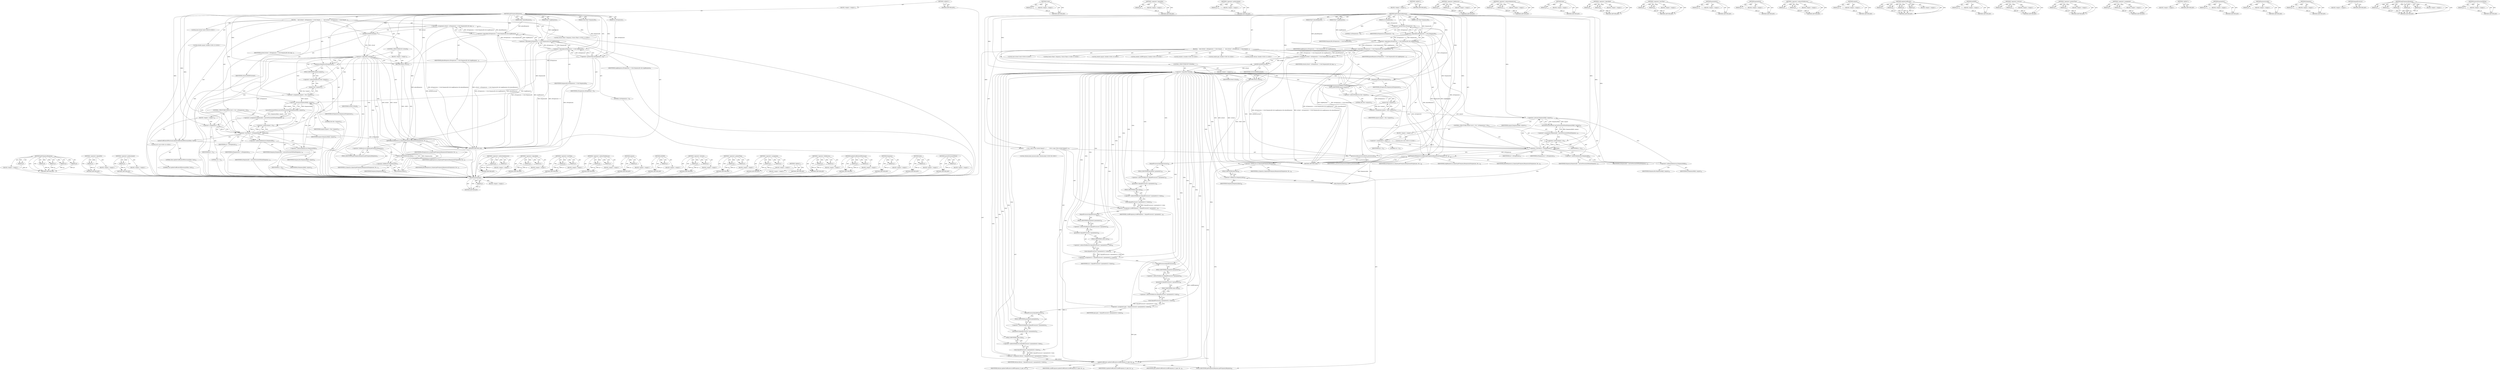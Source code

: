 digraph "narrowPrecisionToFloat" {
vulnerable_167 [label=<(METHOD,getFrequencyResponse)>];
vulnerable_168 [label=<(PARAM,p1)>];
vulnerable_169 [label=<(PARAM,p2)>];
vulnerable_170 [label=<(PARAM,p3)>];
vulnerable_171 [label=<(PARAM,p4)>];
vulnerable_172 [label=<(PARAM,p5)>];
vulnerable_173 [label=<(BLOCK,&lt;empty&gt;,&lt;empty&gt;)>];
vulnerable_174 [label=<(METHOD_RETURN,ANY)>];
vulnerable_122 [label=<(METHOD,&lt;operator&gt;.logicalNot)>];
vulnerable_123 [label=<(PARAM,p1)>];
vulnerable_124 [label=<(BLOCK,&lt;empty&gt;,&lt;empty&gt;)>];
vulnerable_125 [label=<(METHOD_RETURN,ANY)>];
vulnerable_144 [label=<(METHOD,&lt;operator&gt;.preIncrement)>];
vulnerable_145 [label=<(PARAM,p1)>];
vulnerable_146 [label=<(BLOCK,&lt;empty&gt;,&lt;empty&gt;)>];
vulnerable_147 [label=<(METHOD_RETURN,ANY)>];
vulnerable_6 [label=<(METHOD,&lt;global&gt;)<SUB>1</SUB>>];
vulnerable_7 [label=<(BLOCK,&lt;empty&gt;,&lt;empty&gt;)<SUB>1</SUB>>];
vulnerable_8 [label=<(METHOD,getFrequencyResponse)<SUB>1</SUB>>];
vulnerable_9 [label=<(PARAM,int nFrequencies)<SUB>1</SUB>>];
vulnerable_10 [label=<(PARAM,const float* frequencyHz)<SUB>2</SUB>>];
vulnerable_11 [label=<(PARAM,float* magResponse)<SUB>3</SUB>>];
vulnerable_12 [label=<(PARAM,float* phaseResponse)<SUB>4</SUB>>];
vulnerable_13 [label=<(BLOCK,{
    bool isGood = nFrequencies &gt; 0 &amp;&amp; frequen...,{
    bool isGood = nFrequencies &gt; 0 &amp;&amp; frequen...)<SUB>5</SUB>>];
vulnerable_14 [label="<(LOCAL,bool isGood: bool)<SUB>6</SUB>>"];
vulnerable_15 [label=<(&lt;operator&gt;.assignment,isGood = nFrequencies &gt; 0 &amp;&amp; frequencyHz &amp;&amp; mag...)<SUB>6</SUB>>];
vulnerable_16 [label=<(IDENTIFIER,isGood,isGood = nFrequencies &gt; 0 &amp;&amp; frequencyHz &amp;&amp; mag...)<SUB>6</SUB>>];
vulnerable_17 [label=<(&lt;operator&gt;.logicalAnd,nFrequencies &gt; 0 &amp;&amp; frequencyHz &amp;&amp; magResponse ...)<SUB>6</SUB>>];
vulnerable_18 [label=<(&lt;operator&gt;.logicalAnd,nFrequencies &gt; 0 &amp;&amp; frequencyHz &amp;&amp; magResponse)<SUB>6</SUB>>];
vulnerable_19 [label=<(&lt;operator&gt;.logicalAnd,nFrequencies &gt; 0 &amp;&amp; frequencyHz)<SUB>6</SUB>>];
vulnerable_20 [label=<(&lt;operator&gt;.greaterThan,nFrequencies &gt; 0)<SUB>6</SUB>>];
vulnerable_21 [label=<(IDENTIFIER,nFrequencies,nFrequencies &gt; 0)<SUB>6</SUB>>];
vulnerable_22 [label=<(LITERAL,0,nFrequencies &gt; 0)<SUB>6</SUB>>];
vulnerable_23 [label=<(IDENTIFIER,frequencyHz,nFrequencies &gt; 0 &amp;&amp; frequencyHz)<SUB>6</SUB>>];
vulnerable_24 [label=<(IDENTIFIER,magResponse,nFrequencies &gt; 0 &amp;&amp; frequencyHz &amp;&amp; magResponse)<SUB>6</SUB>>];
vulnerable_25 [label=<(IDENTIFIER,phaseResponse,nFrequencies &gt; 0 &amp;&amp; frequencyHz &amp;&amp; magResponse ...)<SUB>6</SUB>>];
vulnerable_26 [label=<(ASSERT,ASSERT(isGood))<SUB>7</SUB>>];
vulnerable_27 [label=<(IDENTIFIER,isGood,ASSERT(isGood))<SUB>7</SUB>>];
vulnerable_28 [label=<(CONTROL_STRUCTURE,IF,if (!isGood))<SUB>8</SUB>>];
vulnerable_29 [label=<(&lt;operator&gt;.logicalNot,!isGood)<SUB>8</SUB>>];
vulnerable_30 [label=<(IDENTIFIER,isGood,!isGood)<SUB>8</SUB>>];
vulnerable_31 [label=<(BLOCK,&lt;empty&gt;,&lt;empty&gt;)<SUB>9</SUB>>];
vulnerable_32 [label=<(RETURN,return;,return;)<SUB>9</SUB>>];
vulnerable_33 [label="<(LOCAL,Vector&lt;float&gt; frequency: Vector&lt;float&gt;)<SUB>11</SUB>>"];
vulnerable_34 [label=<(frequency,frequency(nFrequencies))<SUB>11</SUB>>];
vulnerable_35 [label=<(IDENTIFIER,nFrequencies,frequency(nFrequencies))<SUB>11</SUB>>];
vulnerable_36 [label="<(LOCAL,double nyquist: double)<SUB>13</SUB>>"];
vulnerable_37 [label=<(&lt;operator&gt;.assignment,nyquist = this-&gt;nyquist())<SUB>13</SUB>>];
vulnerable_38 [label=<(IDENTIFIER,nyquist,nyquist = this-&gt;nyquist())<SUB>13</SUB>>];
vulnerable_39 [label=<(nyquist,this-&gt;nyquist())<SUB>13</SUB>>];
vulnerable_40 [label=<(&lt;operator&gt;.indirectFieldAccess,this-&gt;nyquist)<SUB>13</SUB>>];
vulnerable_41 [label=<(LITERAL,this,this-&gt;nyquist())<SUB>13</SUB>>];
vulnerable_42 [label=<(FIELD_IDENTIFIER,nyquist,nyquist)<SUB>13</SUB>>];
vulnerable_43 [label=<(CONTROL_STRUCTURE,FOR,for (int k = 0;k &lt; nFrequencies;++k))<SUB>15</SUB>>];
vulnerable_44 [label=<(BLOCK,&lt;empty&gt;,&lt;empty&gt;)<SUB>15</SUB>>];
vulnerable_45 [label="<(LOCAL,int k: int)<SUB>15</SUB>>"];
vulnerable_46 [label=<(&lt;operator&gt;.assignment,k = 0)<SUB>15</SUB>>];
vulnerable_47 [label=<(IDENTIFIER,k,k = 0)<SUB>15</SUB>>];
vulnerable_48 [label=<(LITERAL,0,k = 0)<SUB>15</SUB>>];
vulnerable_49 [label=<(&lt;operator&gt;.lessThan,k &lt; nFrequencies)<SUB>15</SUB>>];
vulnerable_50 [label=<(IDENTIFIER,k,k &lt; nFrequencies)<SUB>15</SUB>>];
vulnerable_51 [label=<(IDENTIFIER,nFrequencies,k &lt; nFrequencies)<SUB>15</SUB>>];
vulnerable_52 [label=<(&lt;operator&gt;.preIncrement,++k)<SUB>15</SUB>>];
vulnerable_53 [label=<(IDENTIFIER,k,++k)<SUB>15</SUB>>];
vulnerable_54 [label=<(&lt;operator&gt;.assignment,frequency[k] = narrowPrecisionToFloat(frequency...)<SUB>16</SUB>>];
vulnerable_55 [label=<(&lt;operator&gt;.indirectIndexAccess,frequency[k])<SUB>16</SUB>>];
vulnerable_56 [label=<(IDENTIFIER,frequency,frequency[k] = narrowPrecisionToFloat(frequency...)<SUB>16</SUB>>];
vulnerable_57 [label=<(IDENTIFIER,k,frequency[k] = narrowPrecisionToFloat(frequency...)<SUB>16</SUB>>];
vulnerable_58 [label=<(narrowPrecisionToFloat,narrowPrecisionToFloat(frequencyHz[k] / nyquist))<SUB>16</SUB>>];
vulnerable_59 [label=<(&lt;operator&gt;.division,frequencyHz[k] / nyquist)<SUB>16</SUB>>];
vulnerable_60 [label=<(&lt;operator&gt;.indirectIndexAccess,frequencyHz[k])<SUB>16</SUB>>];
vulnerable_61 [label=<(IDENTIFIER,frequencyHz,frequencyHz[k] / nyquist)<SUB>16</SUB>>];
vulnerable_62 [label=<(IDENTIFIER,k,frequencyHz[k] / nyquist)<SUB>16</SUB>>];
vulnerable_63 [label=<(IDENTIFIER,nyquist,frequencyHz[k] / nyquist)<SUB>16</SUB>>];
vulnerable_64 [label=<(updateCoefficientsIfNecessary,updateCoefficientsIfNecessary(false, true))<SUB>19</SUB>>];
vulnerable_65 [label=<(LITERAL,false,updateCoefficientsIfNecessary(false, true))<SUB>19</SUB>>];
vulnerable_66 [label=<(LITERAL,true,updateCoefficientsIfNecessary(false, true))<SUB>19</SUB>>];
vulnerable_67 [label=<(getFrequencyResponse,m_biquad.getFrequencyResponse(nFrequencies, fre...)<SUB>21</SUB>>];
vulnerable_68 [label=<(&lt;operator&gt;.fieldAccess,m_biquad.getFrequencyResponse)<SUB>21</SUB>>];
vulnerable_69 [label=<(IDENTIFIER,m_biquad,m_biquad.getFrequencyResponse(nFrequencies, fre...)<SUB>21</SUB>>];
vulnerable_70 [label=<(FIELD_IDENTIFIER,getFrequencyResponse,getFrequencyResponse)<SUB>21</SUB>>];
vulnerable_71 [label=<(IDENTIFIER,nFrequencies,m_biquad.getFrequencyResponse(nFrequencies, fre...)<SUB>21</SUB>>];
vulnerable_72 [label=<(data,frequency.data())<SUB>21</SUB>>];
vulnerable_73 [label=<(&lt;operator&gt;.fieldAccess,frequency.data)<SUB>21</SUB>>];
vulnerable_74 [label=<(IDENTIFIER,frequency,frequency.data())<SUB>21</SUB>>];
vulnerable_75 [label=<(FIELD_IDENTIFIER,data,data)<SUB>21</SUB>>];
vulnerable_76 [label=<(IDENTIFIER,magResponse,m_biquad.getFrequencyResponse(nFrequencies, fre...)<SUB>21</SUB>>];
vulnerable_77 [label=<(IDENTIFIER,phaseResponse,m_biquad.getFrequencyResponse(nFrequencies, fre...)<SUB>21</SUB>>];
vulnerable_78 [label=<(METHOD_RETURN,void)<SUB>1</SUB>>];
vulnerable_80 [label=<(METHOD_RETURN,ANY)<SUB>1</SUB>>];
vulnerable_148 [label=<(METHOD,&lt;operator&gt;.indirectIndexAccess)>];
vulnerable_149 [label=<(PARAM,p1)>];
vulnerable_150 [label=<(PARAM,p2)>];
vulnerable_151 [label=<(BLOCK,&lt;empty&gt;,&lt;empty&gt;)>];
vulnerable_152 [label=<(METHOD_RETURN,ANY)>];
vulnerable_108 [label=<(METHOD,&lt;operator&gt;.logicalAnd)>];
vulnerable_109 [label=<(PARAM,p1)>];
vulnerable_110 [label=<(PARAM,p2)>];
vulnerable_111 [label=<(BLOCK,&lt;empty&gt;,&lt;empty&gt;)>];
vulnerable_112 [label=<(METHOD_RETURN,ANY)>];
vulnerable_139 [label=<(METHOD,&lt;operator&gt;.lessThan)>];
vulnerable_140 [label=<(PARAM,p1)>];
vulnerable_141 [label=<(PARAM,p2)>];
vulnerable_142 [label=<(BLOCK,&lt;empty&gt;,&lt;empty&gt;)>];
vulnerable_143 [label=<(METHOD_RETURN,ANY)>];
vulnerable_134 [label=<(METHOD,&lt;operator&gt;.indirectFieldAccess)>];
vulnerable_135 [label=<(PARAM,p1)>];
vulnerable_136 [label=<(PARAM,p2)>];
vulnerable_137 [label=<(BLOCK,&lt;empty&gt;,&lt;empty&gt;)>];
vulnerable_138 [label=<(METHOD_RETURN,ANY)>];
vulnerable_130 [label=<(METHOD,nyquist)>];
vulnerable_131 [label=<(PARAM,p1)>];
vulnerable_132 [label=<(BLOCK,&lt;empty&gt;,&lt;empty&gt;)>];
vulnerable_133 [label=<(METHOD_RETURN,ANY)>];
vulnerable_118 [label=<(METHOD,ASSERT)>];
vulnerable_119 [label=<(PARAM,p1)>];
vulnerable_120 [label=<(BLOCK,&lt;empty&gt;,&lt;empty&gt;)>];
vulnerable_121 [label=<(METHOD_RETURN,ANY)>];
vulnerable_157 [label=<(METHOD,&lt;operator&gt;.division)>];
vulnerable_158 [label=<(PARAM,p1)>];
vulnerable_159 [label=<(PARAM,p2)>];
vulnerable_160 [label=<(BLOCK,&lt;empty&gt;,&lt;empty&gt;)>];
vulnerable_161 [label=<(METHOD_RETURN,ANY)>];
vulnerable_113 [label=<(METHOD,&lt;operator&gt;.greaterThan)>];
vulnerable_114 [label=<(PARAM,p1)>];
vulnerable_115 [label=<(PARAM,p2)>];
vulnerable_116 [label=<(BLOCK,&lt;empty&gt;,&lt;empty&gt;)>];
vulnerable_117 [label=<(METHOD_RETURN,ANY)>];
vulnerable_103 [label=<(METHOD,&lt;operator&gt;.assignment)>];
vulnerable_104 [label=<(PARAM,p1)>];
vulnerable_105 [label=<(PARAM,p2)>];
vulnerable_106 [label=<(BLOCK,&lt;empty&gt;,&lt;empty&gt;)>];
vulnerable_107 [label=<(METHOD_RETURN,ANY)>];
vulnerable_97 [label=<(METHOD,&lt;global&gt;)<SUB>1</SUB>>];
vulnerable_98 [label=<(BLOCK,&lt;empty&gt;,&lt;empty&gt;)>];
vulnerable_99 [label=<(METHOD_RETURN,ANY)>];
vulnerable_175 [label=<(METHOD,&lt;operator&gt;.fieldAccess)>];
vulnerable_176 [label=<(PARAM,p1)>];
vulnerable_177 [label=<(PARAM,p2)>];
vulnerable_178 [label=<(BLOCK,&lt;empty&gt;,&lt;empty&gt;)>];
vulnerable_179 [label=<(METHOD_RETURN,ANY)>];
vulnerable_162 [label=<(METHOD,updateCoefficientsIfNecessary)>];
vulnerable_163 [label=<(PARAM,p1)>];
vulnerable_164 [label=<(PARAM,p2)>];
vulnerable_165 [label=<(BLOCK,&lt;empty&gt;,&lt;empty&gt;)>];
vulnerable_166 [label=<(METHOD_RETURN,ANY)>];
vulnerable_126 [label=<(METHOD,frequency)>];
vulnerable_127 [label=<(PARAM,p1)>];
vulnerable_128 [label=<(BLOCK,&lt;empty&gt;,&lt;empty&gt;)>];
vulnerable_129 [label=<(METHOD_RETURN,ANY)>];
vulnerable_180 [label=<(METHOD,data)>];
vulnerable_181 [label=<(PARAM,p1)>];
vulnerable_182 [label=<(BLOCK,&lt;empty&gt;,&lt;empty&gt;)>];
vulnerable_183 [label=<(METHOD_RETURN,ANY)>];
vulnerable_153 [label=<(METHOD,narrowPrecisionToFloat)>];
vulnerable_154 [label=<(PARAM,p1)>];
vulnerable_155 [label=<(BLOCK,&lt;empty&gt;,&lt;empty&gt;)>];
vulnerable_156 [label=<(METHOD_RETURN,ANY)>];
fixed_229 [label=<(METHOD,parameter3)>];
fixed_230 [label=<(PARAM,p1)>];
fixed_231 [label=<(BLOCK,&lt;empty&gt;,&lt;empty&gt;)>];
fixed_232 [label=<(METHOD_RETURN,ANY)>];
fixed_214 [label=<(METHOD,value)>];
fixed_215 [label=<(PARAM,p1)>];
fixed_216 [label=<(BLOCK,&lt;empty&gt;,&lt;empty&gt;)>];
fixed_217 [label=<(METHOD_RETURN,ANY)>];
fixed_170 [label=<(METHOD,&lt;operator&gt;.logicalNot)>];
fixed_171 [label=<(PARAM,p1)>];
fixed_172 [label=<(BLOCK,&lt;empty&gt;,&lt;empty&gt;)>];
fixed_173 [label=<(METHOD_RETURN,ANY)>];
fixed_192 [label=<(METHOD,&lt;operator&gt;.preIncrement)>];
fixed_193 [label=<(PARAM,p1)>];
fixed_194 [label=<(BLOCK,&lt;empty&gt;,&lt;empty&gt;)>];
fixed_195 [label=<(METHOD_RETURN,ANY)>];
fixed_6 [label=<(METHOD,&lt;global&gt;)<SUB>1</SUB>>];
fixed_7 [label=<(BLOCK,&lt;empty&gt;,&lt;empty&gt;)<SUB>1</SUB>>];
fixed_8 [label=<(METHOD,getFrequencyResponse)<SUB>1</SUB>>];
fixed_9 [label=<(PARAM,int nFrequencies)<SUB>1</SUB>>];
fixed_10 [label=<(PARAM,const float* frequencyHz)<SUB>2</SUB>>];
fixed_11 [label=<(PARAM,float* magResponse)<SUB>3</SUB>>];
fixed_12 [label=<(PARAM,float* phaseResponse)<SUB>4</SUB>>];
fixed_13 [label=<(BLOCK,{
    bool isGood = nFrequencies &gt; 0 &amp;&amp; frequen...,{
    bool isGood = nFrequencies &gt; 0 &amp;&amp; frequen...)<SUB>5</SUB>>];
fixed_14 [label="<(LOCAL,bool isGood: bool)<SUB>6</SUB>>"];
fixed_15 [label=<(&lt;operator&gt;.assignment,isGood = nFrequencies &gt; 0 &amp;&amp; frequencyHz &amp;&amp; mag...)<SUB>6</SUB>>];
fixed_16 [label=<(IDENTIFIER,isGood,isGood = nFrequencies &gt; 0 &amp;&amp; frequencyHz &amp;&amp; mag...)<SUB>6</SUB>>];
fixed_17 [label=<(&lt;operator&gt;.logicalAnd,nFrequencies &gt; 0 &amp;&amp; frequencyHz &amp;&amp; magResponse ...)<SUB>6</SUB>>];
fixed_18 [label=<(&lt;operator&gt;.logicalAnd,nFrequencies &gt; 0 &amp;&amp; frequencyHz &amp;&amp; magResponse)<SUB>6</SUB>>];
fixed_19 [label=<(&lt;operator&gt;.logicalAnd,nFrequencies &gt; 0 &amp;&amp; frequencyHz)<SUB>6</SUB>>];
fixed_20 [label=<(&lt;operator&gt;.greaterThan,nFrequencies &gt; 0)<SUB>6</SUB>>];
fixed_21 [label=<(IDENTIFIER,nFrequencies,nFrequencies &gt; 0)<SUB>6</SUB>>];
fixed_22 [label=<(LITERAL,0,nFrequencies &gt; 0)<SUB>6</SUB>>];
fixed_23 [label=<(IDENTIFIER,frequencyHz,nFrequencies &gt; 0 &amp;&amp; frequencyHz)<SUB>6</SUB>>];
fixed_24 [label=<(IDENTIFIER,magResponse,nFrequencies &gt; 0 &amp;&amp; frequencyHz &amp;&amp; magResponse)<SUB>6</SUB>>];
fixed_25 [label=<(IDENTIFIER,phaseResponse,nFrequencies &gt; 0 &amp;&amp; frequencyHz &amp;&amp; magResponse ...)<SUB>6</SUB>>];
fixed_26 [label=<(ASSERT,ASSERT(isGood))<SUB>7</SUB>>];
fixed_27 [label=<(IDENTIFIER,isGood,ASSERT(isGood))<SUB>7</SUB>>];
fixed_28 [label=<(CONTROL_STRUCTURE,IF,if (!isGood))<SUB>8</SUB>>];
fixed_29 [label=<(&lt;operator&gt;.logicalNot,!isGood)<SUB>8</SUB>>];
fixed_30 [label=<(IDENTIFIER,isGood,!isGood)<SUB>8</SUB>>];
fixed_31 [label=<(BLOCK,&lt;empty&gt;,&lt;empty&gt;)<SUB>9</SUB>>];
fixed_32 [label=<(RETURN,return;,return;)<SUB>9</SUB>>];
fixed_33 [label="<(LOCAL,Vector&lt;float&gt; frequency: Vector&lt;float&gt;)<SUB>11</SUB>>"];
fixed_34 [label=<(frequency,frequency(nFrequencies))<SUB>11</SUB>>];
fixed_35 [label=<(IDENTIFIER,nFrequencies,frequency(nFrequencies))<SUB>11</SUB>>];
fixed_36 [label="<(LOCAL,double nyquist: double)<SUB>13</SUB>>"];
fixed_37 [label=<(&lt;operator&gt;.assignment,nyquist = this-&gt;nyquist())<SUB>13</SUB>>];
fixed_38 [label=<(IDENTIFIER,nyquist,nyquist = this-&gt;nyquist())<SUB>13</SUB>>];
fixed_39 [label=<(nyquist,this-&gt;nyquist())<SUB>13</SUB>>];
fixed_40 [label=<(&lt;operator&gt;.indirectFieldAccess,this-&gt;nyquist)<SUB>13</SUB>>];
fixed_41 [label=<(LITERAL,this,this-&gt;nyquist())<SUB>13</SUB>>];
fixed_42 [label=<(FIELD_IDENTIFIER,nyquist,nyquist)<SUB>13</SUB>>];
fixed_43 [label=<(CONTROL_STRUCTURE,FOR,for (int k = 0;k &lt; nFrequencies;++k))<SUB>15</SUB>>];
fixed_44 [label=<(BLOCK,&lt;empty&gt;,&lt;empty&gt;)<SUB>15</SUB>>];
fixed_45 [label="<(LOCAL,int k: int)<SUB>15</SUB>>"];
fixed_46 [label=<(&lt;operator&gt;.assignment,k = 0)<SUB>15</SUB>>];
fixed_47 [label=<(IDENTIFIER,k,k = 0)<SUB>15</SUB>>];
fixed_48 [label=<(LITERAL,0,k = 0)<SUB>15</SUB>>];
fixed_49 [label=<(&lt;operator&gt;.lessThan,k &lt; nFrequencies)<SUB>15</SUB>>];
fixed_50 [label=<(IDENTIFIER,k,k &lt; nFrequencies)<SUB>15</SUB>>];
fixed_51 [label=<(IDENTIFIER,nFrequencies,k &lt; nFrequencies)<SUB>15</SUB>>];
fixed_52 [label=<(&lt;operator&gt;.preIncrement,++k)<SUB>15</SUB>>];
fixed_53 [label=<(IDENTIFIER,k,++k)<SUB>15</SUB>>];
fixed_54 [label=<(&lt;operator&gt;.assignment,frequency[k] = narrowPrecisionToFloat(frequency...)<SUB>16</SUB>>];
fixed_55 [label=<(&lt;operator&gt;.indirectIndexAccess,frequency[k])<SUB>16</SUB>>];
fixed_56 [label=<(IDENTIFIER,frequency,frequency[k] = narrowPrecisionToFloat(frequency...)<SUB>16</SUB>>];
fixed_57 [label=<(IDENTIFIER,k,frequency[k] = narrowPrecisionToFloat(frequency...)<SUB>16</SUB>>];
fixed_58 [label=<(narrowPrecisionToFloat,narrowPrecisionToFloat(frequencyHz[k] / nyquist))<SUB>16</SUB>>];
fixed_59 [label=<(&lt;operator&gt;.division,frequencyHz[k] / nyquist)<SUB>16</SUB>>];
fixed_60 [label=<(&lt;operator&gt;.indirectIndexAccess,frequencyHz[k])<SUB>16</SUB>>];
fixed_61 [label=<(IDENTIFIER,frequencyHz,frequencyHz[k] / nyquist)<SUB>16</SUB>>];
fixed_62 [label=<(IDENTIFIER,k,frequencyHz[k] / nyquist)<SUB>16</SUB>>];
fixed_63 [label=<(IDENTIFIER,nyquist,frequencyHz[k] / nyquist)<SUB>16</SUB>>];
fixed_64 [label="<(LOCAL,double cutoffFrequency: double)<SUB>18</SUB>>"];
fixed_65 [label="<(LOCAL,double Q: double)<SUB>19</SUB>>"];
fixed_66 [label="<(LOCAL,double gain: double)<SUB>20</SUB>>"];
fixed_67 [label="<(LOCAL,double detune: double)<SUB>21</SUB>>"];
fixed_68 [label=<(BLOCK,{
        // Get a copy of the current biquad f...,{
        // Get a copy of the current biquad f...)<SUB>23</SUB>>];
fixed_69 [label="<(LOCAL,MutexLocker processLocker: MutexLocker)<SUB>36</SUB>>"];
fixed_70 [label=<(processLocker,processLocker(m_processLock))<SUB>36</SUB>>];
fixed_71 [label=<(IDENTIFIER,m_processLock,processLocker(m_processLock))<SUB>36</SUB>>];
fixed_72 [label=<(&lt;operator&gt;.assignment,cutoffFrequency = biquadProcessor()-&gt;parameter1...)<SUB>38</SUB>>];
fixed_73 [label=<(IDENTIFIER,cutoffFrequency,cutoffFrequency = biquadProcessor()-&gt;parameter1...)<SUB>38</SUB>>];
fixed_74 [label=<(value,biquadProcessor()-&gt;parameter1()-&gt;value())<SUB>38</SUB>>];
fixed_75 [label=<(&lt;operator&gt;.indirectFieldAccess,biquadProcessor()-&gt;parameter1()-&gt;value)<SUB>38</SUB>>];
fixed_76 [label=<(parameter1,biquadProcessor()-&gt;parameter1())<SUB>38</SUB>>];
fixed_77 [label=<(&lt;operator&gt;.indirectFieldAccess,biquadProcessor()-&gt;parameter1)<SUB>38</SUB>>];
fixed_78 [label=<(biquadProcessor,biquadProcessor())<SUB>38</SUB>>];
fixed_79 [label=<(FIELD_IDENTIFIER,parameter1,parameter1)<SUB>38</SUB>>];
fixed_80 [label=<(FIELD_IDENTIFIER,value,value)<SUB>38</SUB>>];
fixed_81 [label=<(&lt;operator&gt;.assignment,Q = biquadProcessor()-&gt;parameter2()-&gt;value())<SUB>39</SUB>>];
fixed_82 [label=<(IDENTIFIER,Q,Q = biquadProcessor()-&gt;parameter2()-&gt;value())<SUB>39</SUB>>];
fixed_83 [label=<(value,biquadProcessor()-&gt;parameter2()-&gt;value())<SUB>39</SUB>>];
fixed_84 [label=<(&lt;operator&gt;.indirectFieldAccess,biquadProcessor()-&gt;parameter2()-&gt;value)<SUB>39</SUB>>];
fixed_85 [label=<(parameter2,biquadProcessor()-&gt;parameter2())<SUB>39</SUB>>];
fixed_86 [label=<(&lt;operator&gt;.indirectFieldAccess,biquadProcessor()-&gt;parameter2)<SUB>39</SUB>>];
fixed_87 [label=<(biquadProcessor,biquadProcessor())<SUB>39</SUB>>];
fixed_88 [label=<(FIELD_IDENTIFIER,parameter2,parameter2)<SUB>39</SUB>>];
fixed_89 [label=<(FIELD_IDENTIFIER,value,value)<SUB>39</SUB>>];
fixed_90 [label=<(&lt;operator&gt;.assignment,gain = biquadProcessor()-&gt;parameter3()-&gt;value())<SUB>40</SUB>>];
fixed_91 [label=<(IDENTIFIER,gain,gain = biquadProcessor()-&gt;parameter3()-&gt;value())<SUB>40</SUB>>];
fixed_92 [label=<(value,biquadProcessor()-&gt;parameter3()-&gt;value())<SUB>40</SUB>>];
fixed_93 [label=<(&lt;operator&gt;.indirectFieldAccess,biquadProcessor()-&gt;parameter3()-&gt;value)<SUB>40</SUB>>];
fixed_94 [label=<(parameter3,biquadProcessor()-&gt;parameter3())<SUB>40</SUB>>];
fixed_95 [label=<(&lt;operator&gt;.indirectFieldAccess,biquadProcessor()-&gt;parameter3)<SUB>40</SUB>>];
fixed_96 [label=<(biquadProcessor,biquadProcessor())<SUB>40</SUB>>];
fixed_97 [label=<(FIELD_IDENTIFIER,parameter3,parameter3)<SUB>40</SUB>>];
fixed_98 [label=<(FIELD_IDENTIFIER,value,value)<SUB>40</SUB>>];
fixed_99 [label=<(&lt;operator&gt;.assignment,detune = biquadProcessor()-&gt;parameter4()-&gt;value())<SUB>41</SUB>>];
fixed_100 [label=<(IDENTIFIER,detune,detune = biquadProcessor()-&gt;parameter4()-&gt;value())<SUB>41</SUB>>];
fixed_101 [label=<(value,biquadProcessor()-&gt;parameter4()-&gt;value())<SUB>41</SUB>>];
fixed_102 [label=<(&lt;operator&gt;.indirectFieldAccess,biquadProcessor()-&gt;parameter4()-&gt;value)<SUB>41</SUB>>];
fixed_103 [label=<(parameter4,biquadProcessor()-&gt;parameter4())<SUB>41</SUB>>];
fixed_104 [label=<(&lt;operator&gt;.indirectFieldAccess,biquadProcessor()-&gt;parameter4)<SUB>41</SUB>>];
fixed_105 [label=<(biquadProcessor,biquadProcessor())<SUB>41</SUB>>];
fixed_106 [label=<(FIELD_IDENTIFIER,parameter4,parameter4)<SUB>41</SUB>>];
fixed_107 [label=<(FIELD_IDENTIFIER,value,value)<SUB>41</SUB>>];
fixed_108 [label=<(updateCoefficients,updateCoefficients(cutoffFrequency, Q, gain, de...)<SUB>44</SUB>>];
fixed_109 [label=<(IDENTIFIER,cutoffFrequency,updateCoefficients(cutoffFrequency, Q, gain, de...)<SUB>44</SUB>>];
fixed_110 [label=<(IDENTIFIER,Q,updateCoefficients(cutoffFrequency, Q, gain, de...)<SUB>44</SUB>>];
fixed_111 [label=<(IDENTIFIER,gain,updateCoefficients(cutoffFrequency, Q, gain, de...)<SUB>44</SUB>>];
fixed_112 [label=<(IDENTIFIER,detune,updateCoefficients(cutoffFrequency, Q, gain, de...)<SUB>44</SUB>>];
fixed_113 [label=<(getFrequencyResponse,m_biquad.getFrequencyResponse(nFrequencies, fre...)<SUB>46</SUB>>];
fixed_114 [label=<(&lt;operator&gt;.fieldAccess,m_biquad.getFrequencyResponse)<SUB>46</SUB>>];
fixed_115 [label=<(IDENTIFIER,m_biquad,m_biquad.getFrequencyResponse(nFrequencies, fre...)<SUB>46</SUB>>];
fixed_116 [label=<(FIELD_IDENTIFIER,getFrequencyResponse,getFrequencyResponse)<SUB>46</SUB>>];
fixed_117 [label=<(IDENTIFIER,nFrequencies,m_biquad.getFrequencyResponse(nFrequencies, fre...)<SUB>46</SUB>>];
fixed_118 [label=<(data,frequency.data())<SUB>46</SUB>>];
fixed_119 [label=<(&lt;operator&gt;.fieldAccess,frequency.data)<SUB>46</SUB>>];
fixed_120 [label=<(IDENTIFIER,frequency,frequency.data())<SUB>46</SUB>>];
fixed_121 [label=<(FIELD_IDENTIFIER,data,data)<SUB>46</SUB>>];
fixed_122 [label=<(IDENTIFIER,magResponse,m_biquad.getFrequencyResponse(nFrequencies, fre...)<SUB>46</SUB>>];
fixed_123 [label=<(IDENTIFIER,phaseResponse,m_biquad.getFrequencyResponse(nFrequencies, fre...)<SUB>46</SUB>>];
fixed_124 [label=<(METHOD_RETURN,void)<SUB>1</SUB>>];
fixed_126 [label=<(METHOD_RETURN,ANY)<SUB>1</SUB>>];
fixed_252 [label=<(METHOD,&lt;operator&gt;.fieldAccess)>];
fixed_253 [label=<(PARAM,p1)>];
fixed_254 [label=<(PARAM,p2)>];
fixed_255 [label=<(BLOCK,&lt;empty&gt;,&lt;empty&gt;)>];
fixed_256 [label=<(METHOD_RETURN,ANY)>];
fixed_196 [label=<(METHOD,&lt;operator&gt;.indirectIndexAccess)>];
fixed_197 [label=<(PARAM,p1)>];
fixed_198 [label=<(PARAM,p2)>];
fixed_199 [label=<(BLOCK,&lt;empty&gt;,&lt;empty&gt;)>];
fixed_200 [label=<(METHOD_RETURN,ANY)>];
fixed_257 [label=<(METHOD,data)>];
fixed_258 [label=<(PARAM,p1)>];
fixed_259 [label=<(BLOCK,&lt;empty&gt;,&lt;empty&gt;)>];
fixed_260 [label=<(METHOD_RETURN,ANY)>];
fixed_156 [label=<(METHOD,&lt;operator&gt;.logicalAnd)>];
fixed_157 [label=<(PARAM,p1)>];
fixed_158 [label=<(PARAM,p2)>];
fixed_159 [label=<(BLOCK,&lt;empty&gt;,&lt;empty&gt;)>];
fixed_160 [label=<(METHOD_RETURN,ANY)>];
fixed_187 [label=<(METHOD,&lt;operator&gt;.lessThan)>];
fixed_188 [label=<(PARAM,p1)>];
fixed_189 [label=<(PARAM,p2)>];
fixed_190 [label=<(BLOCK,&lt;empty&gt;,&lt;empty&gt;)>];
fixed_191 [label=<(METHOD_RETURN,ANY)>];
fixed_225 [label=<(METHOD,parameter2)>];
fixed_226 [label=<(PARAM,p1)>];
fixed_227 [label=<(BLOCK,&lt;empty&gt;,&lt;empty&gt;)>];
fixed_228 [label=<(METHOD_RETURN,ANY)>];
fixed_233 [label=<(METHOD,parameter4)>];
fixed_234 [label=<(PARAM,p1)>];
fixed_235 [label=<(BLOCK,&lt;empty&gt;,&lt;empty&gt;)>];
fixed_236 [label=<(METHOD_RETURN,ANY)>];
fixed_182 [label=<(METHOD,&lt;operator&gt;.indirectFieldAccess)>];
fixed_183 [label=<(PARAM,p1)>];
fixed_184 [label=<(PARAM,p2)>];
fixed_185 [label=<(BLOCK,&lt;empty&gt;,&lt;empty&gt;)>];
fixed_186 [label=<(METHOD_RETURN,ANY)>];
fixed_178 [label=<(METHOD,nyquist)>];
fixed_179 [label=<(PARAM,p1)>];
fixed_180 [label=<(BLOCK,&lt;empty&gt;,&lt;empty&gt;)>];
fixed_181 [label=<(METHOD_RETURN,ANY)>];
fixed_237 [label=<(METHOD,updateCoefficients)>];
fixed_238 [label=<(PARAM,p1)>];
fixed_239 [label=<(PARAM,p2)>];
fixed_240 [label=<(PARAM,p3)>];
fixed_241 [label=<(PARAM,p4)>];
fixed_242 [label=<(BLOCK,&lt;empty&gt;,&lt;empty&gt;)>];
fixed_243 [label=<(METHOD_RETURN,ANY)>];
fixed_166 [label=<(METHOD,ASSERT)>];
fixed_167 [label=<(PARAM,p1)>];
fixed_168 [label=<(BLOCK,&lt;empty&gt;,&lt;empty&gt;)>];
fixed_169 [label=<(METHOD_RETURN,ANY)>];
fixed_205 [label=<(METHOD,&lt;operator&gt;.division)>];
fixed_206 [label=<(PARAM,p1)>];
fixed_207 [label=<(PARAM,p2)>];
fixed_208 [label=<(BLOCK,&lt;empty&gt;,&lt;empty&gt;)>];
fixed_209 [label=<(METHOD_RETURN,ANY)>];
fixed_161 [label=<(METHOD,&lt;operator&gt;.greaterThan)>];
fixed_162 [label=<(PARAM,p1)>];
fixed_163 [label=<(PARAM,p2)>];
fixed_164 [label=<(BLOCK,&lt;empty&gt;,&lt;empty&gt;)>];
fixed_165 [label=<(METHOD_RETURN,ANY)>];
fixed_151 [label=<(METHOD,&lt;operator&gt;.assignment)>];
fixed_152 [label=<(PARAM,p1)>];
fixed_153 [label=<(PARAM,p2)>];
fixed_154 [label=<(BLOCK,&lt;empty&gt;,&lt;empty&gt;)>];
fixed_155 [label=<(METHOD_RETURN,ANY)>];
fixed_145 [label=<(METHOD,&lt;global&gt;)<SUB>1</SUB>>];
fixed_146 [label=<(BLOCK,&lt;empty&gt;,&lt;empty&gt;)>];
fixed_147 [label=<(METHOD_RETURN,ANY)>];
fixed_218 [label=<(METHOD,parameter1)>];
fixed_219 [label=<(PARAM,p1)>];
fixed_220 [label=<(BLOCK,&lt;empty&gt;,&lt;empty&gt;)>];
fixed_221 [label=<(METHOD_RETURN,ANY)>];
fixed_210 [label=<(METHOD,processLocker)>];
fixed_211 [label=<(PARAM,p1)>];
fixed_212 [label=<(BLOCK,&lt;empty&gt;,&lt;empty&gt;)>];
fixed_213 [label=<(METHOD_RETURN,ANY)>];
fixed_174 [label=<(METHOD,frequency)>];
fixed_175 [label=<(PARAM,p1)>];
fixed_176 [label=<(BLOCK,&lt;empty&gt;,&lt;empty&gt;)>];
fixed_177 [label=<(METHOD_RETURN,ANY)>];
fixed_222 [label=<(METHOD,biquadProcessor)>];
fixed_223 [label=<(BLOCK,&lt;empty&gt;,&lt;empty&gt;)>];
fixed_224 [label=<(METHOD_RETURN,ANY)>];
fixed_244 [label=<(METHOD,getFrequencyResponse)>];
fixed_245 [label=<(PARAM,p1)>];
fixed_246 [label=<(PARAM,p2)>];
fixed_247 [label=<(PARAM,p3)>];
fixed_248 [label=<(PARAM,p4)>];
fixed_249 [label=<(PARAM,p5)>];
fixed_250 [label=<(BLOCK,&lt;empty&gt;,&lt;empty&gt;)>];
fixed_251 [label=<(METHOD_RETURN,ANY)>];
fixed_201 [label=<(METHOD,narrowPrecisionToFloat)>];
fixed_202 [label=<(PARAM,p1)>];
fixed_203 [label=<(BLOCK,&lt;empty&gt;,&lt;empty&gt;)>];
fixed_204 [label=<(METHOD_RETURN,ANY)>];
vulnerable_167 -> vulnerable_168  [key=0, label="AST: "];
vulnerable_167 -> vulnerable_168  [key=1, label="DDG: "];
vulnerable_167 -> vulnerable_173  [key=0, label="AST: "];
vulnerable_167 -> vulnerable_169  [key=0, label="AST: "];
vulnerable_167 -> vulnerable_169  [key=1, label="DDG: "];
vulnerable_167 -> vulnerable_174  [key=0, label="AST: "];
vulnerable_167 -> vulnerable_174  [key=1, label="CFG: "];
vulnerable_167 -> vulnerable_170  [key=0, label="AST: "];
vulnerable_167 -> vulnerable_170  [key=1, label="DDG: "];
vulnerable_167 -> vulnerable_171  [key=0, label="AST: "];
vulnerable_167 -> vulnerable_171  [key=1, label="DDG: "];
vulnerable_167 -> vulnerable_172  [key=0, label="AST: "];
vulnerable_167 -> vulnerable_172  [key=1, label="DDG: "];
vulnerable_168 -> vulnerable_174  [key=0, label="DDG: p1"];
vulnerable_169 -> vulnerable_174  [key=0, label="DDG: p2"];
vulnerable_170 -> vulnerable_174  [key=0, label="DDG: p3"];
vulnerable_171 -> vulnerable_174  [key=0, label="DDG: p4"];
vulnerable_172 -> vulnerable_174  [key=0, label="DDG: p5"];
vulnerable_173 -> fixed_229  [key=0];
vulnerable_174 -> fixed_229  [key=0];
vulnerable_122 -> vulnerable_123  [key=0, label="AST: "];
vulnerable_122 -> vulnerable_123  [key=1, label="DDG: "];
vulnerable_122 -> vulnerable_124  [key=0, label="AST: "];
vulnerable_122 -> vulnerable_125  [key=0, label="AST: "];
vulnerable_122 -> vulnerable_125  [key=1, label="CFG: "];
vulnerable_123 -> vulnerable_125  [key=0, label="DDG: p1"];
vulnerable_124 -> fixed_229  [key=0];
vulnerable_125 -> fixed_229  [key=0];
vulnerable_144 -> vulnerable_145  [key=0, label="AST: "];
vulnerable_144 -> vulnerable_145  [key=1, label="DDG: "];
vulnerable_144 -> vulnerable_146  [key=0, label="AST: "];
vulnerable_144 -> vulnerable_147  [key=0, label="AST: "];
vulnerable_144 -> vulnerable_147  [key=1, label="CFG: "];
vulnerable_145 -> vulnerable_147  [key=0, label="DDG: p1"];
vulnerable_146 -> fixed_229  [key=0];
vulnerable_147 -> fixed_229  [key=0];
vulnerable_6 -> vulnerable_7  [key=0, label="AST: "];
vulnerable_6 -> vulnerable_80  [key=0, label="AST: "];
vulnerable_6 -> vulnerable_80  [key=1, label="CFG: "];
vulnerable_7 -> vulnerable_8  [key=0, label="AST: "];
vulnerable_8 -> vulnerable_9  [key=0, label="AST: "];
vulnerable_8 -> vulnerable_9  [key=1, label="DDG: "];
vulnerable_8 -> vulnerable_10  [key=0, label="AST: "];
vulnerable_8 -> vulnerable_10  [key=1, label="DDG: "];
vulnerable_8 -> vulnerable_11  [key=0, label="AST: "];
vulnerable_8 -> vulnerable_11  [key=1, label="DDG: "];
vulnerable_8 -> vulnerable_12  [key=0, label="AST: "];
vulnerable_8 -> vulnerable_12  [key=1, label="DDG: "];
vulnerable_8 -> vulnerable_13  [key=0, label="AST: "];
vulnerable_8 -> vulnerable_78  [key=0, label="AST: "];
vulnerable_8 -> vulnerable_20  [key=0, label="CFG: "];
vulnerable_8 -> vulnerable_20  [key=1, label="DDG: "];
vulnerable_8 -> vulnerable_26  [key=0, label="DDG: "];
vulnerable_8 -> vulnerable_34  [key=0, label="DDG: "];
vulnerable_8 -> vulnerable_64  [key=0, label="DDG: "];
vulnerable_8 -> vulnerable_67  [key=0, label="DDG: "];
vulnerable_8 -> vulnerable_17  [key=0, label="DDG: "];
vulnerable_8 -> vulnerable_29  [key=0, label="DDG: "];
vulnerable_8 -> vulnerable_32  [key=0, label="DDG: "];
vulnerable_8 -> vulnerable_46  [key=0, label="DDG: "];
vulnerable_8 -> vulnerable_49  [key=0, label="DDG: "];
vulnerable_8 -> vulnerable_52  [key=0, label="DDG: "];
vulnerable_8 -> vulnerable_18  [key=0, label="DDG: "];
vulnerable_8 -> vulnerable_19  [key=0, label="DDG: "];
vulnerable_8 -> vulnerable_59  [key=0, label="DDG: "];
vulnerable_9 -> vulnerable_20  [key=0, label="DDG: nFrequencies"];
vulnerable_10 -> vulnerable_19  [key=0, label="DDG: frequencyHz"];
vulnerable_11 -> vulnerable_18  [key=0, label="DDG: magResponse"];
vulnerable_12 -> vulnerable_17  [key=0, label="DDG: phaseResponse"];
vulnerable_13 -> vulnerable_14  [key=0, label="AST: "];
vulnerable_13 -> vulnerable_15  [key=0, label="AST: "];
vulnerable_13 -> vulnerable_26  [key=0, label="AST: "];
vulnerable_13 -> vulnerable_28  [key=0, label="AST: "];
vulnerable_13 -> vulnerable_33  [key=0, label="AST: "];
vulnerable_13 -> vulnerable_34  [key=0, label="AST: "];
vulnerable_13 -> vulnerable_36  [key=0, label="AST: "];
vulnerable_13 -> vulnerable_37  [key=0, label="AST: "];
vulnerable_13 -> vulnerable_43  [key=0, label="AST: "];
vulnerable_13 -> vulnerable_64  [key=0, label="AST: "];
vulnerable_13 -> vulnerable_67  [key=0, label="AST: "];
vulnerable_14 -> fixed_229  [key=0];
vulnerable_15 -> vulnerable_16  [key=0, label="AST: "];
vulnerable_15 -> vulnerable_17  [key=0, label="AST: "];
vulnerable_15 -> vulnerable_26  [key=0, label="CFG: "];
vulnerable_15 -> vulnerable_26  [key=1, label="DDG: isGood"];
vulnerable_15 -> vulnerable_78  [key=0, label="DDG: nFrequencies &gt; 0 &amp;&amp; frequencyHz &amp;&amp; magResponse &amp;&amp; phaseResponse"];
vulnerable_15 -> vulnerable_78  [key=1, label="DDG: isGood = nFrequencies &gt; 0 &amp;&amp; frequencyHz &amp;&amp; magResponse &amp;&amp; phaseResponse"];
vulnerable_16 -> fixed_229  [key=0];
vulnerable_17 -> vulnerable_18  [key=0, label="AST: "];
vulnerable_17 -> vulnerable_25  [key=0, label="AST: "];
vulnerable_17 -> vulnerable_15  [key=0, label="CFG: "];
vulnerable_17 -> vulnerable_15  [key=1, label="DDG: nFrequencies &gt; 0 &amp;&amp; frequencyHz &amp;&amp; magResponse"];
vulnerable_17 -> vulnerable_15  [key=2, label="DDG: phaseResponse"];
vulnerable_17 -> vulnerable_78  [key=0, label="DDG: nFrequencies &gt; 0 &amp;&amp; frequencyHz &amp;&amp; magResponse"];
vulnerable_17 -> vulnerable_78  [key=1, label="DDG: phaseResponse"];
vulnerable_17 -> vulnerable_67  [key=0, label="DDG: phaseResponse"];
vulnerable_18 -> vulnerable_19  [key=0, label="AST: "];
vulnerable_18 -> vulnerable_24  [key=0, label="AST: "];
vulnerable_18 -> vulnerable_17  [key=0, label="CFG: "];
vulnerable_18 -> vulnerable_17  [key=1, label="DDG: nFrequencies &gt; 0 &amp;&amp; frequencyHz"];
vulnerable_18 -> vulnerable_17  [key=2, label="DDG: magResponse"];
vulnerable_18 -> vulnerable_78  [key=0, label="DDG: nFrequencies &gt; 0 &amp;&amp; frequencyHz"];
vulnerable_18 -> vulnerable_78  [key=1, label="DDG: magResponse"];
vulnerable_18 -> vulnerable_67  [key=0, label="DDG: magResponse"];
vulnerable_19 -> vulnerable_20  [key=0, label="AST: "];
vulnerable_19 -> vulnerable_23  [key=0, label="AST: "];
vulnerable_19 -> vulnerable_18  [key=0, label="CFG: "];
vulnerable_19 -> vulnerable_18  [key=1, label="DDG: nFrequencies &gt; 0"];
vulnerable_19 -> vulnerable_18  [key=2, label="DDG: frequencyHz"];
vulnerable_19 -> vulnerable_78  [key=0, label="DDG: nFrequencies &gt; 0"];
vulnerable_19 -> vulnerable_78  [key=1, label="DDG: frequencyHz"];
vulnerable_19 -> vulnerable_59  [key=0, label="DDG: frequencyHz"];
vulnerable_20 -> vulnerable_21  [key=0, label="AST: "];
vulnerable_20 -> vulnerable_22  [key=0, label="AST: "];
vulnerable_20 -> vulnerable_19  [key=0, label="CFG: "];
vulnerable_20 -> vulnerable_19  [key=1, label="DDG: nFrequencies"];
vulnerable_20 -> vulnerable_19  [key=2, label="DDG: 0"];
vulnerable_20 -> vulnerable_78  [key=0, label="DDG: nFrequencies"];
vulnerable_20 -> vulnerable_34  [key=0, label="DDG: nFrequencies"];
vulnerable_21 -> fixed_229  [key=0];
vulnerable_22 -> fixed_229  [key=0];
vulnerable_23 -> fixed_229  [key=0];
vulnerable_24 -> fixed_229  [key=0];
vulnerable_25 -> fixed_229  [key=0];
vulnerable_26 -> vulnerable_27  [key=0, label="AST: "];
vulnerable_26 -> vulnerable_29  [key=0, label="CFG: "];
vulnerable_26 -> vulnerable_29  [key=1, label="DDG: isGood"];
vulnerable_26 -> vulnerable_78  [key=0, label="DDG: ASSERT(isGood)"];
vulnerable_27 -> fixed_229  [key=0];
vulnerable_28 -> vulnerable_29  [key=0, label="AST: "];
vulnerable_28 -> vulnerable_31  [key=0, label="AST: "];
vulnerable_29 -> vulnerable_30  [key=0, label="AST: "];
vulnerable_29 -> vulnerable_32  [key=0, label="CFG: "];
vulnerable_29 -> vulnerable_32  [key=1, label="CDG: "];
vulnerable_29 -> vulnerable_34  [key=0, label="CFG: "];
vulnerable_29 -> vulnerable_34  [key=1, label="CDG: "];
vulnerable_29 -> vulnerable_78  [key=0, label="DDG: isGood"];
vulnerable_29 -> vulnerable_78  [key=1, label="DDG: !isGood"];
vulnerable_29 -> vulnerable_68  [key=0, label="CDG: "];
vulnerable_29 -> vulnerable_49  [key=0, label="CDG: "];
vulnerable_29 -> vulnerable_73  [key=0, label="CDG: "];
vulnerable_29 -> vulnerable_64  [key=0, label="CDG: "];
vulnerable_29 -> vulnerable_42  [key=0, label="CDG: "];
vulnerable_29 -> vulnerable_75  [key=0, label="CDG: "];
vulnerable_29 -> vulnerable_37  [key=0, label="CDG: "];
vulnerable_29 -> vulnerable_46  [key=0, label="CDG: "];
vulnerable_29 -> vulnerable_72  [key=0, label="CDG: "];
vulnerable_29 -> vulnerable_67  [key=0, label="CDG: "];
vulnerable_29 -> vulnerable_70  [key=0, label="CDG: "];
vulnerable_29 -> vulnerable_40  [key=0, label="CDG: "];
vulnerable_29 -> vulnerable_39  [key=0, label="CDG: "];
vulnerable_30 -> fixed_229  [key=0];
vulnerable_31 -> vulnerable_32  [key=0, label="AST: "];
vulnerable_32 -> vulnerable_78  [key=0, label="CFG: "];
vulnerable_32 -> vulnerable_78  [key=1, label="DDG: &lt;RET&gt;"];
vulnerable_33 -> fixed_229  [key=0];
vulnerable_34 -> vulnerable_35  [key=0, label="AST: "];
vulnerable_34 -> vulnerable_42  [key=0, label="CFG: "];
vulnerable_34 -> vulnerable_49  [key=0, label="DDG: nFrequencies"];
vulnerable_35 -> fixed_229  [key=0];
vulnerable_36 -> fixed_229  [key=0];
vulnerable_37 -> vulnerable_38  [key=0, label="AST: "];
vulnerable_37 -> vulnerable_39  [key=0, label="AST: "];
vulnerable_37 -> vulnerable_46  [key=0, label="CFG: "];
vulnerable_37 -> vulnerable_59  [key=0, label="DDG: nyquist"];
vulnerable_38 -> fixed_229  [key=0];
vulnerable_39 -> vulnerable_40  [key=0, label="AST: "];
vulnerable_39 -> vulnerable_37  [key=0, label="CFG: "];
vulnerable_39 -> vulnerable_37  [key=1, label="DDG: this-&gt;nyquist"];
vulnerable_40 -> vulnerable_41  [key=0, label="AST: "];
vulnerable_40 -> vulnerable_42  [key=0, label="AST: "];
vulnerable_40 -> vulnerable_39  [key=0, label="CFG: "];
vulnerable_41 -> fixed_229  [key=0];
vulnerable_42 -> vulnerable_40  [key=0, label="CFG: "];
vulnerable_43 -> vulnerable_44  [key=0, label="AST: "];
vulnerable_43 -> vulnerable_49  [key=0, label="AST: "];
vulnerable_43 -> vulnerable_52  [key=0, label="AST: "];
vulnerable_43 -> vulnerable_54  [key=0, label="AST: "];
vulnerable_44 -> vulnerable_45  [key=0, label="AST: "];
vulnerable_44 -> vulnerable_46  [key=0, label="AST: "];
vulnerable_45 -> fixed_229  [key=0];
vulnerable_46 -> vulnerable_47  [key=0, label="AST: "];
vulnerable_46 -> vulnerable_48  [key=0, label="AST: "];
vulnerable_46 -> vulnerable_49  [key=0, label="CFG: "];
vulnerable_46 -> vulnerable_49  [key=1, label="DDG: k"];
vulnerable_47 -> fixed_229  [key=0];
vulnerable_48 -> fixed_229  [key=0];
vulnerable_49 -> vulnerable_50  [key=0, label="AST: "];
vulnerable_49 -> vulnerable_51  [key=0, label="AST: "];
vulnerable_49 -> vulnerable_55  [key=0, label="CFG: "];
vulnerable_49 -> vulnerable_55  [key=1, label="CDG: "];
vulnerable_49 -> vulnerable_64  [key=0, label="CFG: "];
vulnerable_49 -> vulnerable_67  [key=0, label="DDG: nFrequencies"];
vulnerable_49 -> vulnerable_52  [key=0, label="DDG: k"];
vulnerable_49 -> vulnerable_52  [key=1, label="CDG: "];
vulnerable_49 -> vulnerable_58  [key=0, label="CDG: "];
vulnerable_49 -> vulnerable_49  [key=0, label="CDG: "];
vulnerable_49 -> vulnerable_60  [key=0, label="CDG: "];
vulnerable_49 -> vulnerable_59  [key=0, label="CDG: "];
vulnerable_49 -> vulnerable_54  [key=0, label="CDG: "];
vulnerable_50 -> fixed_229  [key=0];
vulnerable_51 -> fixed_229  [key=0];
vulnerable_52 -> vulnerable_53  [key=0, label="AST: "];
vulnerable_52 -> vulnerable_49  [key=0, label="CFG: "];
vulnerable_52 -> vulnerable_49  [key=1, label="DDG: k"];
vulnerable_53 -> fixed_229  [key=0];
vulnerable_54 -> vulnerable_55  [key=0, label="AST: "];
vulnerable_54 -> vulnerable_58  [key=0, label="AST: "];
vulnerable_54 -> vulnerable_52  [key=0, label="CFG: "];
vulnerable_55 -> vulnerable_56  [key=0, label="AST: "];
vulnerable_55 -> vulnerable_57  [key=0, label="AST: "];
vulnerable_55 -> vulnerable_60  [key=0, label="CFG: "];
vulnerable_56 -> fixed_229  [key=0];
vulnerable_57 -> fixed_229  [key=0];
vulnerable_58 -> vulnerable_59  [key=0, label="AST: "];
vulnerable_58 -> vulnerable_54  [key=0, label="CFG: "];
vulnerable_58 -> vulnerable_54  [key=1, label="DDG: frequencyHz[k] / nyquist"];
vulnerable_59 -> vulnerable_60  [key=0, label="AST: "];
vulnerable_59 -> vulnerable_63  [key=0, label="AST: "];
vulnerable_59 -> vulnerable_58  [key=0, label="CFG: "];
vulnerable_59 -> vulnerable_58  [key=1, label="DDG: frequencyHz[k]"];
vulnerable_59 -> vulnerable_58  [key=2, label="DDG: nyquist"];
vulnerable_60 -> vulnerable_61  [key=0, label="AST: "];
vulnerable_60 -> vulnerable_62  [key=0, label="AST: "];
vulnerable_60 -> vulnerable_59  [key=0, label="CFG: "];
vulnerable_61 -> fixed_229  [key=0];
vulnerable_62 -> fixed_229  [key=0];
vulnerable_63 -> fixed_229  [key=0];
vulnerable_64 -> vulnerable_65  [key=0, label="AST: "];
vulnerable_64 -> vulnerable_66  [key=0, label="AST: "];
vulnerable_64 -> vulnerable_70  [key=0, label="CFG: "];
vulnerable_65 -> fixed_229  [key=0];
vulnerable_66 -> fixed_229  [key=0];
vulnerable_67 -> vulnerable_68  [key=0, label="AST: "];
vulnerable_67 -> vulnerable_71  [key=0, label="AST: "];
vulnerable_67 -> vulnerable_72  [key=0, label="AST: "];
vulnerable_67 -> vulnerable_76  [key=0, label="AST: "];
vulnerable_67 -> vulnerable_77  [key=0, label="AST: "];
vulnerable_67 -> vulnerable_78  [key=0, label="CFG: "];
vulnerable_68 -> vulnerable_69  [key=0, label="AST: "];
vulnerable_68 -> vulnerable_70  [key=0, label="AST: "];
vulnerable_68 -> vulnerable_75  [key=0, label="CFG: "];
vulnerable_69 -> fixed_229  [key=0];
vulnerable_70 -> vulnerable_68  [key=0, label="CFG: "];
vulnerable_71 -> fixed_229  [key=0];
vulnerable_72 -> vulnerable_73  [key=0, label="AST: "];
vulnerable_72 -> vulnerable_67  [key=0, label="CFG: "];
vulnerable_72 -> vulnerable_67  [key=1, label="DDG: frequency.data"];
vulnerable_73 -> vulnerable_74  [key=0, label="AST: "];
vulnerable_73 -> vulnerable_75  [key=0, label="AST: "];
vulnerable_73 -> vulnerable_72  [key=0, label="CFG: "];
vulnerable_74 -> fixed_229  [key=0];
vulnerable_75 -> vulnerable_73  [key=0, label="CFG: "];
vulnerable_76 -> fixed_229  [key=0];
vulnerable_77 -> fixed_229  [key=0];
vulnerable_78 -> fixed_229  [key=0];
vulnerable_80 -> fixed_229  [key=0];
vulnerable_148 -> vulnerable_149  [key=0, label="AST: "];
vulnerable_148 -> vulnerable_149  [key=1, label="DDG: "];
vulnerable_148 -> vulnerable_151  [key=0, label="AST: "];
vulnerable_148 -> vulnerable_150  [key=0, label="AST: "];
vulnerable_148 -> vulnerable_150  [key=1, label="DDG: "];
vulnerable_148 -> vulnerable_152  [key=0, label="AST: "];
vulnerable_148 -> vulnerable_152  [key=1, label="CFG: "];
vulnerable_149 -> vulnerable_152  [key=0, label="DDG: p1"];
vulnerable_150 -> vulnerable_152  [key=0, label="DDG: p2"];
vulnerable_151 -> fixed_229  [key=0];
vulnerable_152 -> fixed_229  [key=0];
vulnerable_108 -> vulnerable_109  [key=0, label="AST: "];
vulnerable_108 -> vulnerable_109  [key=1, label="DDG: "];
vulnerable_108 -> vulnerable_111  [key=0, label="AST: "];
vulnerable_108 -> vulnerable_110  [key=0, label="AST: "];
vulnerable_108 -> vulnerable_110  [key=1, label="DDG: "];
vulnerable_108 -> vulnerable_112  [key=0, label="AST: "];
vulnerable_108 -> vulnerable_112  [key=1, label="CFG: "];
vulnerable_109 -> vulnerable_112  [key=0, label="DDG: p1"];
vulnerable_110 -> vulnerable_112  [key=0, label="DDG: p2"];
vulnerable_111 -> fixed_229  [key=0];
vulnerable_112 -> fixed_229  [key=0];
vulnerable_139 -> vulnerable_140  [key=0, label="AST: "];
vulnerable_139 -> vulnerable_140  [key=1, label="DDG: "];
vulnerable_139 -> vulnerable_142  [key=0, label="AST: "];
vulnerable_139 -> vulnerable_141  [key=0, label="AST: "];
vulnerable_139 -> vulnerable_141  [key=1, label="DDG: "];
vulnerable_139 -> vulnerable_143  [key=0, label="AST: "];
vulnerable_139 -> vulnerable_143  [key=1, label="CFG: "];
vulnerable_140 -> vulnerable_143  [key=0, label="DDG: p1"];
vulnerable_141 -> vulnerable_143  [key=0, label="DDG: p2"];
vulnerable_142 -> fixed_229  [key=0];
vulnerable_143 -> fixed_229  [key=0];
vulnerable_134 -> vulnerable_135  [key=0, label="AST: "];
vulnerable_134 -> vulnerable_135  [key=1, label="DDG: "];
vulnerable_134 -> vulnerable_137  [key=0, label="AST: "];
vulnerable_134 -> vulnerable_136  [key=0, label="AST: "];
vulnerable_134 -> vulnerable_136  [key=1, label="DDG: "];
vulnerable_134 -> vulnerable_138  [key=0, label="AST: "];
vulnerable_134 -> vulnerable_138  [key=1, label="CFG: "];
vulnerable_135 -> vulnerable_138  [key=0, label="DDG: p1"];
vulnerable_136 -> vulnerable_138  [key=0, label="DDG: p2"];
vulnerable_137 -> fixed_229  [key=0];
vulnerable_138 -> fixed_229  [key=0];
vulnerable_130 -> vulnerable_131  [key=0, label="AST: "];
vulnerable_130 -> vulnerable_131  [key=1, label="DDG: "];
vulnerable_130 -> vulnerable_132  [key=0, label="AST: "];
vulnerable_130 -> vulnerable_133  [key=0, label="AST: "];
vulnerable_130 -> vulnerable_133  [key=1, label="CFG: "];
vulnerable_131 -> vulnerable_133  [key=0, label="DDG: p1"];
vulnerable_132 -> fixed_229  [key=0];
vulnerable_133 -> fixed_229  [key=0];
vulnerable_118 -> vulnerable_119  [key=0, label="AST: "];
vulnerable_118 -> vulnerable_119  [key=1, label="DDG: "];
vulnerable_118 -> vulnerable_120  [key=0, label="AST: "];
vulnerable_118 -> vulnerable_121  [key=0, label="AST: "];
vulnerable_118 -> vulnerable_121  [key=1, label="CFG: "];
vulnerable_119 -> vulnerable_121  [key=0, label="DDG: p1"];
vulnerable_120 -> fixed_229  [key=0];
vulnerable_121 -> fixed_229  [key=0];
vulnerable_157 -> vulnerable_158  [key=0, label="AST: "];
vulnerable_157 -> vulnerable_158  [key=1, label="DDG: "];
vulnerable_157 -> vulnerable_160  [key=0, label="AST: "];
vulnerable_157 -> vulnerable_159  [key=0, label="AST: "];
vulnerable_157 -> vulnerable_159  [key=1, label="DDG: "];
vulnerable_157 -> vulnerable_161  [key=0, label="AST: "];
vulnerable_157 -> vulnerable_161  [key=1, label="CFG: "];
vulnerable_158 -> vulnerable_161  [key=0, label="DDG: p1"];
vulnerable_159 -> vulnerable_161  [key=0, label="DDG: p2"];
vulnerable_160 -> fixed_229  [key=0];
vulnerable_161 -> fixed_229  [key=0];
vulnerable_113 -> vulnerable_114  [key=0, label="AST: "];
vulnerable_113 -> vulnerable_114  [key=1, label="DDG: "];
vulnerable_113 -> vulnerable_116  [key=0, label="AST: "];
vulnerable_113 -> vulnerable_115  [key=0, label="AST: "];
vulnerable_113 -> vulnerable_115  [key=1, label="DDG: "];
vulnerable_113 -> vulnerable_117  [key=0, label="AST: "];
vulnerable_113 -> vulnerable_117  [key=1, label="CFG: "];
vulnerable_114 -> vulnerable_117  [key=0, label="DDG: p1"];
vulnerable_115 -> vulnerable_117  [key=0, label="DDG: p2"];
vulnerable_116 -> fixed_229  [key=0];
vulnerable_117 -> fixed_229  [key=0];
vulnerable_103 -> vulnerable_104  [key=0, label="AST: "];
vulnerable_103 -> vulnerable_104  [key=1, label="DDG: "];
vulnerable_103 -> vulnerable_106  [key=0, label="AST: "];
vulnerable_103 -> vulnerable_105  [key=0, label="AST: "];
vulnerable_103 -> vulnerable_105  [key=1, label="DDG: "];
vulnerable_103 -> vulnerable_107  [key=0, label="AST: "];
vulnerable_103 -> vulnerable_107  [key=1, label="CFG: "];
vulnerable_104 -> vulnerable_107  [key=0, label="DDG: p1"];
vulnerable_105 -> vulnerable_107  [key=0, label="DDG: p2"];
vulnerable_106 -> fixed_229  [key=0];
vulnerable_107 -> fixed_229  [key=0];
vulnerable_97 -> vulnerable_98  [key=0, label="AST: "];
vulnerable_97 -> vulnerable_99  [key=0, label="AST: "];
vulnerable_97 -> vulnerable_99  [key=1, label="CFG: "];
vulnerable_98 -> fixed_229  [key=0];
vulnerable_99 -> fixed_229  [key=0];
vulnerable_175 -> vulnerable_176  [key=0, label="AST: "];
vulnerable_175 -> vulnerable_176  [key=1, label="DDG: "];
vulnerable_175 -> vulnerable_178  [key=0, label="AST: "];
vulnerable_175 -> vulnerable_177  [key=0, label="AST: "];
vulnerable_175 -> vulnerable_177  [key=1, label="DDG: "];
vulnerable_175 -> vulnerable_179  [key=0, label="AST: "];
vulnerable_175 -> vulnerable_179  [key=1, label="CFG: "];
vulnerable_176 -> vulnerable_179  [key=0, label="DDG: p1"];
vulnerable_177 -> vulnerable_179  [key=0, label="DDG: p2"];
vulnerable_178 -> fixed_229  [key=0];
vulnerable_179 -> fixed_229  [key=0];
vulnerable_162 -> vulnerable_163  [key=0, label="AST: "];
vulnerable_162 -> vulnerable_163  [key=1, label="DDG: "];
vulnerable_162 -> vulnerable_165  [key=0, label="AST: "];
vulnerable_162 -> vulnerable_164  [key=0, label="AST: "];
vulnerable_162 -> vulnerable_164  [key=1, label="DDG: "];
vulnerable_162 -> vulnerable_166  [key=0, label="AST: "];
vulnerable_162 -> vulnerable_166  [key=1, label="CFG: "];
vulnerable_163 -> vulnerable_166  [key=0, label="DDG: p1"];
vulnerable_164 -> vulnerable_166  [key=0, label="DDG: p2"];
vulnerable_165 -> fixed_229  [key=0];
vulnerable_166 -> fixed_229  [key=0];
vulnerable_126 -> vulnerable_127  [key=0, label="AST: "];
vulnerable_126 -> vulnerable_127  [key=1, label="DDG: "];
vulnerable_126 -> vulnerable_128  [key=0, label="AST: "];
vulnerable_126 -> vulnerable_129  [key=0, label="AST: "];
vulnerable_126 -> vulnerable_129  [key=1, label="CFG: "];
vulnerable_127 -> vulnerable_129  [key=0, label="DDG: p1"];
vulnerable_128 -> fixed_229  [key=0];
vulnerable_129 -> fixed_229  [key=0];
vulnerable_180 -> vulnerable_181  [key=0, label="AST: "];
vulnerable_180 -> vulnerable_181  [key=1, label="DDG: "];
vulnerable_180 -> vulnerable_182  [key=0, label="AST: "];
vulnerable_180 -> vulnerable_183  [key=0, label="AST: "];
vulnerable_180 -> vulnerable_183  [key=1, label="CFG: "];
vulnerable_181 -> vulnerable_183  [key=0, label="DDG: p1"];
vulnerable_182 -> fixed_229  [key=0];
vulnerable_183 -> fixed_229  [key=0];
vulnerable_153 -> vulnerable_154  [key=0, label="AST: "];
vulnerable_153 -> vulnerable_154  [key=1, label="DDG: "];
vulnerable_153 -> vulnerable_155  [key=0, label="AST: "];
vulnerable_153 -> vulnerable_156  [key=0, label="AST: "];
vulnerable_153 -> vulnerable_156  [key=1, label="CFG: "];
vulnerable_154 -> vulnerable_156  [key=0, label="DDG: p1"];
vulnerable_155 -> fixed_229  [key=0];
vulnerable_156 -> fixed_229  [key=0];
fixed_229 -> fixed_230  [key=0, label="AST: "];
fixed_229 -> fixed_230  [key=1, label="DDG: "];
fixed_229 -> fixed_231  [key=0, label="AST: "];
fixed_229 -> fixed_232  [key=0, label="AST: "];
fixed_229 -> fixed_232  [key=1, label="CFG: "];
fixed_230 -> fixed_232  [key=0, label="DDG: p1"];
fixed_214 -> fixed_215  [key=0, label="AST: "];
fixed_214 -> fixed_215  [key=1, label="DDG: "];
fixed_214 -> fixed_216  [key=0, label="AST: "];
fixed_214 -> fixed_217  [key=0, label="AST: "];
fixed_214 -> fixed_217  [key=1, label="CFG: "];
fixed_215 -> fixed_217  [key=0, label="DDG: p1"];
fixed_170 -> fixed_171  [key=0, label="AST: "];
fixed_170 -> fixed_171  [key=1, label="DDG: "];
fixed_170 -> fixed_172  [key=0, label="AST: "];
fixed_170 -> fixed_173  [key=0, label="AST: "];
fixed_170 -> fixed_173  [key=1, label="CFG: "];
fixed_171 -> fixed_173  [key=0, label="DDG: p1"];
fixed_192 -> fixed_193  [key=0, label="AST: "];
fixed_192 -> fixed_193  [key=1, label="DDG: "];
fixed_192 -> fixed_194  [key=0, label="AST: "];
fixed_192 -> fixed_195  [key=0, label="AST: "];
fixed_192 -> fixed_195  [key=1, label="CFG: "];
fixed_193 -> fixed_195  [key=0, label="DDG: p1"];
fixed_6 -> fixed_7  [key=0, label="AST: "];
fixed_6 -> fixed_126  [key=0, label="AST: "];
fixed_6 -> fixed_126  [key=1, label="CFG: "];
fixed_7 -> fixed_8  [key=0, label="AST: "];
fixed_8 -> fixed_9  [key=0, label="AST: "];
fixed_8 -> fixed_9  [key=1, label="DDG: "];
fixed_8 -> fixed_10  [key=0, label="AST: "];
fixed_8 -> fixed_10  [key=1, label="DDG: "];
fixed_8 -> fixed_11  [key=0, label="AST: "];
fixed_8 -> fixed_11  [key=1, label="DDG: "];
fixed_8 -> fixed_12  [key=0, label="AST: "];
fixed_8 -> fixed_12  [key=1, label="DDG: "];
fixed_8 -> fixed_13  [key=0, label="AST: "];
fixed_8 -> fixed_124  [key=0, label="AST: "];
fixed_8 -> fixed_20  [key=0, label="CFG: "];
fixed_8 -> fixed_20  [key=1, label="DDG: "];
fixed_8 -> fixed_68  [key=0, label="DDG: "];
fixed_8 -> fixed_26  [key=0, label="DDG: "];
fixed_8 -> fixed_34  [key=0, label="DDG: "];
fixed_8 -> fixed_108  [key=0, label="DDG: "];
fixed_8 -> fixed_113  [key=0, label="DDG: "];
fixed_8 -> fixed_17  [key=0, label="DDG: "];
fixed_8 -> fixed_29  [key=0, label="DDG: "];
fixed_8 -> fixed_32  [key=0, label="DDG: "];
fixed_8 -> fixed_46  [key=0, label="DDG: "];
fixed_8 -> fixed_49  [key=0, label="DDG: "];
fixed_8 -> fixed_52  [key=0, label="DDG: "];
fixed_8 -> fixed_70  [key=0, label="DDG: "];
fixed_8 -> fixed_18  [key=0, label="DDG: "];
fixed_8 -> fixed_19  [key=0, label="DDG: "];
fixed_8 -> fixed_59  [key=0, label="DDG: "];
fixed_9 -> fixed_20  [key=0, label="DDG: nFrequencies"];
fixed_10 -> fixed_19  [key=0, label="DDG: frequencyHz"];
fixed_11 -> fixed_18  [key=0, label="DDG: magResponse"];
fixed_12 -> fixed_17  [key=0, label="DDG: phaseResponse"];
fixed_13 -> fixed_14  [key=0, label="AST: "];
fixed_13 -> fixed_15  [key=0, label="AST: "];
fixed_13 -> fixed_26  [key=0, label="AST: "];
fixed_13 -> fixed_28  [key=0, label="AST: "];
fixed_13 -> fixed_33  [key=0, label="AST: "];
fixed_13 -> fixed_34  [key=0, label="AST: "];
fixed_13 -> fixed_36  [key=0, label="AST: "];
fixed_13 -> fixed_37  [key=0, label="AST: "];
fixed_13 -> fixed_43  [key=0, label="AST: "];
fixed_13 -> fixed_64  [key=0, label="AST: "];
fixed_13 -> fixed_65  [key=0, label="AST: "];
fixed_13 -> fixed_66  [key=0, label="AST: "];
fixed_13 -> fixed_67  [key=0, label="AST: "];
fixed_13 -> fixed_68  [key=0, label="AST: "];
fixed_13 -> fixed_108  [key=0, label="AST: "];
fixed_13 -> fixed_113  [key=0, label="AST: "];
fixed_15 -> fixed_16  [key=0, label="AST: "];
fixed_15 -> fixed_17  [key=0, label="AST: "];
fixed_15 -> fixed_26  [key=0, label="CFG: "];
fixed_15 -> fixed_26  [key=1, label="DDG: isGood"];
fixed_15 -> fixed_124  [key=0, label="DDG: nFrequencies &gt; 0 &amp;&amp; frequencyHz &amp;&amp; magResponse &amp;&amp; phaseResponse"];
fixed_15 -> fixed_124  [key=1, label="DDG: isGood = nFrequencies &gt; 0 &amp;&amp; frequencyHz &amp;&amp; magResponse &amp;&amp; phaseResponse"];
fixed_17 -> fixed_18  [key=0, label="AST: "];
fixed_17 -> fixed_25  [key=0, label="AST: "];
fixed_17 -> fixed_15  [key=0, label="CFG: "];
fixed_17 -> fixed_15  [key=1, label="DDG: nFrequencies &gt; 0 &amp;&amp; frequencyHz &amp;&amp; magResponse"];
fixed_17 -> fixed_15  [key=2, label="DDG: phaseResponse"];
fixed_17 -> fixed_124  [key=0, label="DDG: nFrequencies &gt; 0 &amp;&amp; frequencyHz &amp;&amp; magResponse"];
fixed_17 -> fixed_124  [key=1, label="DDG: phaseResponse"];
fixed_17 -> fixed_113  [key=0, label="DDG: phaseResponse"];
fixed_18 -> fixed_19  [key=0, label="AST: "];
fixed_18 -> fixed_24  [key=0, label="AST: "];
fixed_18 -> fixed_17  [key=0, label="CFG: "];
fixed_18 -> fixed_17  [key=1, label="DDG: nFrequencies &gt; 0 &amp;&amp; frequencyHz"];
fixed_18 -> fixed_17  [key=2, label="DDG: magResponse"];
fixed_18 -> fixed_124  [key=0, label="DDG: nFrequencies &gt; 0 &amp;&amp; frequencyHz"];
fixed_18 -> fixed_124  [key=1, label="DDG: magResponse"];
fixed_18 -> fixed_113  [key=0, label="DDG: magResponse"];
fixed_19 -> fixed_20  [key=0, label="AST: "];
fixed_19 -> fixed_23  [key=0, label="AST: "];
fixed_19 -> fixed_18  [key=0, label="CFG: "];
fixed_19 -> fixed_18  [key=1, label="DDG: nFrequencies &gt; 0"];
fixed_19 -> fixed_18  [key=2, label="DDG: frequencyHz"];
fixed_19 -> fixed_124  [key=0, label="DDG: nFrequencies &gt; 0"];
fixed_19 -> fixed_124  [key=1, label="DDG: frequencyHz"];
fixed_19 -> fixed_59  [key=0, label="DDG: frequencyHz"];
fixed_20 -> fixed_21  [key=0, label="AST: "];
fixed_20 -> fixed_22  [key=0, label="AST: "];
fixed_20 -> fixed_19  [key=0, label="CFG: "];
fixed_20 -> fixed_19  [key=1, label="DDG: nFrequencies"];
fixed_20 -> fixed_19  [key=2, label="DDG: 0"];
fixed_20 -> fixed_124  [key=0, label="DDG: nFrequencies"];
fixed_20 -> fixed_34  [key=0, label="DDG: nFrequencies"];
fixed_26 -> fixed_27  [key=0, label="AST: "];
fixed_26 -> fixed_29  [key=0, label="CFG: "];
fixed_26 -> fixed_29  [key=1, label="DDG: isGood"];
fixed_26 -> fixed_124  [key=0, label="DDG: ASSERT(isGood)"];
fixed_28 -> fixed_29  [key=0, label="AST: "];
fixed_28 -> fixed_31  [key=0, label="AST: "];
fixed_29 -> fixed_30  [key=0, label="AST: "];
fixed_29 -> fixed_32  [key=0, label="CFG: "];
fixed_29 -> fixed_32  [key=1, label="CDG: "];
fixed_29 -> fixed_34  [key=0, label="CFG: "];
fixed_29 -> fixed_34  [key=1, label="CDG: "];
fixed_29 -> fixed_124  [key=0, label="DDG: isGood"];
fixed_29 -> fixed_124  [key=1, label="DDG: !isGood"];
fixed_29 -> fixed_107  [key=0, label="CDG: "];
fixed_29 -> fixed_94  [key=0, label="CDG: "];
fixed_29 -> fixed_49  [key=0, label="CDG: "];
fixed_29 -> fixed_96  [key=0, label="CDG: "];
fixed_29 -> fixed_77  [key=0, label="CDG: "];
fixed_29 -> fixed_42  [key=0, label="CDG: "];
fixed_29 -> fixed_89  [key=0, label="CDG: "];
fixed_29 -> fixed_98  [key=0, label="CDG: "];
fixed_29 -> fixed_113  [key=0, label="CDG: "];
fixed_29 -> fixed_116  [key=0, label="CDG: "];
fixed_29 -> fixed_75  [key=0, label="CDG: "];
fixed_29 -> fixed_37  [key=0, label="CDG: "];
fixed_29 -> fixed_99  [key=0, label="CDG: "];
fixed_29 -> fixed_46  [key=0, label="CDG: "];
fixed_29 -> fixed_81  [key=0, label="CDG: "];
fixed_29 -> fixed_84  [key=0, label="CDG: "];
fixed_29 -> fixed_102  [key=0, label="CDG: "];
fixed_29 -> fixed_114  [key=0, label="CDG: "];
fixed_29 -> fixed_85  [key=0, label="CDG: "];
fixed_29 -> fixed_72  [key=0, label="CDG: "];
fixed_29 -> fixed_103  [key=0, label="CDG: "];
fixed_29 -> fixed_104  [key=0, label="CDG: "];
fixed_29 -> fixed_74  [key=0, label="CDG: "];
fixed_29 -> fixed_119  [key=0, label="CDG: "];
fixed_29 -> fixed_121  [key=0, label="CDG: "];
fixed_29 -> fixed_95  [key=0, label="CDG: "];
fixed_29 -> fixed_92  [key=0, label="CDG: "];
fixed_29 -> fixed_106  [key=0, label="CDG: "];
fixed_29 -> fixed_40  [key=0, label="CDG: "];
fixed_29 -> fixed_76  [key=0, label="CDG: "];
fixed_29 -> fixed_87  [key=0, label="CDG: "];
fixed_29 -> fixed_97  [key=0, label="CDG: "];
fixed_29 -> fixed_93  [key=0, label="CDG: "];
fixed_29 -> fixed_101  [key=0, label="CDG: "];
fixed_29 -> fixed_90  [key=0, label="CDG: "];
fixed_29 -> fixed_79  [key=0, label="CDG: "];
fixed_29 -> fixed_80  [key=0, label="CDG: "];
fixed_29 -> fixed_83  [key=0, label="CDG: "];
fixed_29 -> fixed_105  [key=0, label="CDG: "];
fixed_29 -> fixed_118  [key=0, label="CDG: "];
fixed_29 -> fixed_88  [key=0, label="CDG: "];
fixed_29 -> fixed_70  [key=0, label="CDG: "];
fixed_29 -> fixed_108  [key=0, label="CDG: "];
fixed_29 -> fixed_78  [key=0, label="CDG: "];
fixed_29 -> fixed_39  [key=0, label="CDG: "];
fixed_29 -> fixed_86  [key=0, label="CDG: "];
fixed_31 -> fixed_32  [key=0, label="AST: "];
fixed_32 -> fixed_124  [key=0, label="CFG: "];
fixed_32 -> fixed_124  [key=1, label="DDG: &lt;RET&gt;"];
fixed_34 -> fixed_35  [key=0, label="AST: "];
fixed_34 -> fixed_42  [key=0, label="CFG: "];
fixed_34 -> fixed_49  [key=0, label="DDG: nFrequencies"];
fixed_37 -> fixed_38  [key=0, label="AST: "];
fixed_37 -> fixed_39  [key=0, label="AST: "];
fixed_37 -> fixed_46  [key=0, label="CFG: "];
fixed_37 -> fixed_59  [key=0, label="DDG: nyquist"];
fixed_39 -> fixed_40  [key=0, label="AST: "];
fixed_39 -> fixed_37  [key=0, label="CFG: "];
fixed_39 -> fixed_37  [key=1, label="DDG: this-&gt;nyquist"];
fixed_40 -> fixed_41  [key=0, label="AST: "];
fixed_40 -> fixed_42  [key=0, label="AST: "];
fixed_40 -> fixed_39  [key=0, label="CFG: "];
fixed_42 -> fixed_40  [key=0, label="CFG: "];
fixed_43 -> fixed_44  [key=0, label="AST: "];
fixed_43 -> fixed_49  [key=0, label="AST: "];
fixed_43 -> fixed_52  [key=0, label="AST: "];
fixed_43 -> fixed_54  [key=0, label="AST: "];
fixed_44 -> fixed_45  [key=0, label="AST: "];
fixed_44 -> fixed_46  [key=0, label="AST: "];
fixed_46 -> fixed_47  [key=0, label="AST: "];
fixed_46 -> fixed_48  [key=0, label="AST: "];
fixed_46 -> fixed_49  [key=0, label="CFG: "];
fixed_46 -> fixed_49  [key=1, label="DDG: k"];
fixed_49 -> fixed_50  [key=0, label="AST: "];
fixed_49 -> fixed_51  [key=0, label="AST: "];
fixed_49 -> fixed_55  [key=0, label="CFG: "];
fixed_49 -> fixed_55  [key=1, label="CDG: "];
fixed_49 -> fixed_70  [key=0, label="CFG: "];
fixed_49 -> fixed_113  [key=0, label="DDG: nFrequencies"];
fixed_49 -> fixed_52  [key=0, label="DDG: k"];
fixed_49 -> fixed_52  [key=1, label="CDG: "];
fixed_49 -> fixed_49  [key=0, label="CDG: "];
fixed_49 -> fixed_60  [key=0, label="CDG: "];
fixed_49 -> fixed_59  [key=0, label="CDG: "];
fixed_49 -> fixed_54  [key=0, label="CDG: "];
fixed_49 -> fixed_58  [key=0, label="CDG: "];
fixed_52 -> fixed_53  [key=0, label="AST: "];
fixed_52 -> fixed_49  [key=0, label="CFG: "];
fixed_52 -> fixed_49  [key=1, label="DDG: k"];
fixed_54 -> fixed_55  [key=0, label="AST: "];
fixed_54 -> fixed_58  [key=0, label="AST: "];
fixed_54 -> fixed_52  [key=0, label="CFG: "];
fixed_55 -> fixed_56  [key=0, label="AST: "];
fixed_55 -> fixed_57  [key=0, label="AST: "];
fixed_55 -> fixed_60  [key=0, label="CFG: "];
fixed_58 -> fixed_59  [key=0, label="AST: "];
fixed_58 -> fixed_54  [key=0, label="CFG: "];
fixed_58 -> fixed_54  [key=1, label="DDG: frequencyHz[k] / nyquist"];
fixed_59 -> fixed_60  [key=0, label="AST: "];
fixed_59 -> fixed_63  [key=0, label="AST: "];
fixed_59 -> fixed_58  [key=0, label="CFG: "];
fixed_59 -> fixed_58  [key=1, label="DDG: frequencyHz[k]"];
fixed_59 -> fixed_58  [key=2, label="DDG: nyquist"];
fixed_60 -> fixed_61  [key=0, label="AST: "];
fixed_60 -> fixed_62  [key=0, label="AST: "];
fixed_60 -> fixed_59  [key=0, label="CFG: "];
fixed_68 -> fixed_69  [key=0, label="AST: "];
fixed_68 -> fixed_70  [key=0, label="AST: "];
fixed_68 -> fixed_72  [key=0, label="AST: "];
fixed_68 -> fixed_81  [key=0, label="AST: "];
fixed_68 -> fixed_90  [key=0, label="AST: "];
fixed_68 -> fixed_99  [key=0, label="AST: "];
fixed_70 -> fixed_71  [key=0, label="AST: "];
fixed_70 -> fixed_78  [key=0, label="CFG: "];
fixed_70 -> fixed_124  [key=0, label="DDG: m_processLock"];
fixed_72 -> fixed_73  [key=0, label="AST: "];
fixed_72 -> fixed_74  [key=0, label="AST: "];
fixed_72 -> fixed_87  [key=0, label="CFG: "];
fixed_72 -> fixed_108  [key=0, label="DDG: cutoffFrequency"];
fixed_74 -> fixed_75  [key=0, label="AST: "];
fixed_74 -> fixed_72  [key=0, label="CFG: "];
fixed_74 -> fixed_72  [key=1, label="DDG: biquadProcessor()-&gt;parameter1()-&gt;value"];
fixed_75 -> fixed_76  [key=0, label="AST: "];
fixed_75 -> fixed_80  [key=0, label="AST: "];
fixed_75 -> fixed_74  [key=0, label="CFG: "];
fixed_76 -> fixed_77  [key=0, label="AST: "];
fixed_76 -> fixed_80  [key=0, label="CFG: "];
fixed_77 -> fixed_78  [key=0, label="AST: "];
fixed_77 -> fixed_79  [key=0, label="AST: "];
fixed_77 -> fixed_76  [key=0, label="CFG: "];
fixed_78 -> fixed_79  [key=0, label="CFG: "];
fixed_79 -> fixed_77  [key=0, label="CFG: "];
fixed_80 -> fixed_75  [key=0, label="CFG: "];
fixed_81 -> fixed_82  [key=0, label="AST: "];
fixed_81 -> fixed_83  [key=0, label="AST: "];
fixed_81 -> fixed_96  [key=0, label="CFG: "];
fixed_81 -> fixed_108  [key=0, label="DDG: Q"];
fixed_83 -> fixed_84  [key=0, label="AST: "];
fixed_83 -> fixed_81  [key=0, label="CFG: "];
fixed_83 -> fixed_81  [key=1, label="DDG: biquadProcessor()-&gt;parameter2()-&gt;value"];
fixed_84 -> fixed_85  [key=0, label="AST: "];
fixed_84 -> fixed_89  [key=0, label="AST: "];
fixed_84 -> fixed_83  [key=0, label="CFG: "];
fixed_85 -> fixed_86  [key=0, label="AST: "];
fixed_85 -> fixed_89  [key=0, label="CFG: "];
fixed_86 -> fixed_87  [key=0, label="AST: "];
fixed_86 -> fixed_88  [key=0, label="AST: "];
fixed_86 -> fixed_85  [key=0, label="CFG: "];
fixed_87 -> fixed_88  [key=0, label="CFG: "];
fixed_88 -> fixed_86  [key=0, label="CFG: "];
fixed_89 -> fixed_84  [key=0, label="CFG: "];
fixed_90 -> fixed_91  [key=0, label="AST: "];
fixed_90 -> fixed_92  [key=0, label="AST: "];
fixed_90 -> fixed_105  [key=0, label="CFG: "];
fixed_90 -> fixed_108  [key=0, label="DDG: gain"];
fixed_92 -> fixed_93  [key=0, label="AST: "];
fixed_92 -> fixed_90  [key=0, label="CFG: "];
fixed_92 -> fixed_90  [key=1, label="DDG: biquadProcessor()-&gt;parameter3()-&gt;value"];
fixed_93 -> fixed_94  [key=0, label="AST: "];
fixed_93 -> fixed_98  [key=0, label="AST: "];
fixed_93 -> fixed_92  [key=0, label="CFG: "];
fixed_94 -> fixed_95  [key=0, label="AST: "];
fixed_94 -> fixed_98  [key=0, label="CFG: "];
fixed_95 -> fixed_96  [key=0, label="AST: "];
fixed_95 -> fixed_97  [key=0, label="AST: "];
fixed_95 -> fixed_94  [key=0, label="CFG: "];
fixed_96 -> fixed_97  [key=0, label="CFG: "];
fixed_97 -> fixed_95  [key=0, label="CFG: "];
fixed_98 -> fixed_93  [key=0, label="CFG: "];
fixed_99 -> fixed_100  [key=0, label="AST: "];
fixed_99 -> fixed_101  [key=0, label="AST: "];
fixed_99 -> fixed_108  [key=0, label="CFG: "];
fixed_99 -> fixed_108  [key=1, label="DDG: detune"];
fixed_101 -> fixed_102  [key=0, label="AST: "];
fixed_101 -> fixed_99  [key=0, label="CFG: "];
fixed_101 -> fixed_99  [key=1, label="DDG: biquadProcessor()-&gt;parameter4()-&gt;value"];
fixed_102 -> fixed_103  [key=0, label="AST: "];
fixed_102 -> fixed_107  [key=0, label="AST: "];
fixed_102 -> fixed_101  [key=0, label="CFG: "];
fixed_103 -> fixed_104  [key=0, label="AST: "];
fixed_103 -> fixed_107  [key=0, label="CFG: "];
fixed_104 -> fixed_105  [key=0, label="AST: "];
fixed_104 -> fixed_106  [key=0, label="AST: "];
fixed_104 -> fixed_103  [key=0, label="CFG: "];
fixed_105 -> fixed_106  [key=0, label="CFG: "];
fixed_106 -> fixed_104  [key=0, label="CFG: "];
fixed_107 -> fixed_102  [key=0, label="CFG: "];
fixed_108 -> fixed_109  [key=0, label="AST: "];
fixed_108 -> fixed_110  [key=0, label="AST: "];
fixed_108 -> fixed_111  [key=0, label="AST: "];
fixed_108 -> fixed_112  [key=0, label="AST: "];
fixed_108 -> fixed_116  [key=0, label="CFG: "];
fixed_113 -> fixed_114  [key=0, label="AST: "];
fixed_113 -> fixed_117  [key=0, label="AST: "];
fixed_113 -> fixed_118  [key=0, label="AST: "];
fixed_113 -> fixed_122  [key=0, label="AST: "];
fixed_113 -> fixed_123  [key=0, label="AST: "];
fixed_113 -> fixed_124  [key=0, label="CFG: "];
fixed_114 -> fixed_115  [key=0, label="AST: "];
fixed_114 -> fixed_116  [key=0, label="AST: "];
fixed_114 -> fixed_121  [key=0, label="CFG: "];
fixed_116 -> fixed_114  [key=0, label="CFG: "];
fixed_118 -> fixed_119  [key=0, label="AST: "];
fixed_118 -> fixed_113  [key=0, label="CFG: "];
fixed_118 -> fixed_113  [key=1, label="DDG: frequency.data"];
fixed_119 -> fixed_120  [key=0, label="AST: "];
fixed_119 -> fixed_121  [key=0, label="AST: "];
fixed_119 -> fixed_118  [key=0, label="CFG: "];
fixed_121 -> fixed_119  [key=0, label="CFG: "];
fixed_252 -> fixed_253  [key=0, label="AST: "];
fixed_252 -> fixed_253  [key=1, label="DDG: "];
fixed_252 -> fixed_255  [key=0, label="AST: "];
fixed_252 -> fixed_254  [key=0, label="AST: "];
fixed_252 -> fixed_254  [key=1, label="DDG: "];
fixed_252 -> fixed_256  [key=0, label="AST: "];
fixed_252 -> fixed_256  [key=1, label="CFG: "];
fixed_253 -> fixed_256  [key=0, label="DDG: p1"];
fixed_254 -> fixed_256  [key=0, label="DDG: p2"];
fixed_196 -> fixed_197  [key=0, label="AST: "];
fixed_196 -> fixed_197  [key=1, label="DDG: "];
fixed_196 -> fixed_199  [key=0, label="AST: "];
fixed_196 -> fixed_198  [key=0, label="AST: "];
fixed_196 -> fixed_198  [key=1, label="DDG: "];
fixed_196 -> fixed_200  [key=0, label="AST: "];
fixed_196 -> fixed_200  [key=1, label="CFG: "];
fixed_197 -> fixed_200  [key=0, label="DDG: p1"];
fixed_198 -> fixed_200  [key=0, label="DDG: p2"];
fixed_257 -> fixed_258  [key=0, label="AST: "];
fixed_257 -> fixed_258  [key=1, label="DDG: "];
fixed_257 -> fixed_259  [key=0, label="AST: "];
fixed_257 -> fixed_260  [key=0, label="AST: "];
fixed_257 -> fixed_260  [key=1, label="CFG: "];
fixed_258 -> fixed_260  [key=0, label="DDG: p1"];
fixed_156 -> fixed_157  [key=0, label="AST: "];
fixed_156 -> fixed_157  [key=1, label="DDG: "];
fixed_156 -> fixed_159  [key=0, label="AST: "];
fixed_156 -> fixed_158  [key=0, label="AST: "];
fixed_156 -> fixed_158  [key=1, label="DDG: "];
fixed_156 -> fixed_160  [key=0, label="AST: "];
fixed_156 -> fixed_160  [key=1, label="CFG: "];
fixed_157 -> fixed_160  [key=0, label="DDG: p1"];
fixed_158 -> fixed_160  [key=0, label="DDG: p2"];
fixed_187 -> fixed_188  [key=0, label="AST: "];
fixed_187 -> fixed_188  [key=1, label="DDG: "];
fixed_187 -> fixed_190  [key=0, label="AST: "];
fixed_187 -> fixed_189  [key=0, label="AST: "];
fixed_187 -> fixed_189  [key=1, label="DDG: "];
fixed_187 -> fixed_191  [key=0, label="AST: "];
fixed_187 -> fixed_191  [key=1, label="CFG: "];
fixed_188 -> fixed_191  [key=0, label="DDG: p1"];
fixed_189 -> fixed_191  [key=0, label="DDG: p2"];
fixed_225 -> fixed_226  [key=0, label="AST: "];
fixed_225 -> fixed_226  [key=1, label="DDG: "];
fixed_225 -> fixed_227  [key=0, label="AST: "];
fixed_225 -> fixed_228  [key=0, label="AST: "];
fixed_225 -> fixed_228  [key=1, label="CFG: "];
fixed_226 -> fixed_228  [key=0, label="DDG: p1"];
fixed_233 -> fixed_234  [key=0, label="AST: "];
fixed_233 -> fixed_234  [key=1, label="DDG: "];
fixed_233 -> fixed_235  [key=0, label="AST: "];
fixed_233 -> fixed_236  [key=0, label="AST: "];
fixed_233 -> fixed_236  [key=1, label="CFG: "];
fixed_234 -> fixed_236  [key=0, label="DDG: p1"];
fixed_182 -> fixed_183  [key=0, label="AST: "];
fixed_182 -> fixed_183  [key=1, label="DDG: "];
fixed_182 -> fixed_185  [key=0, label="AST: "];
fixed_182 -> fixed_184  [key=0, label="AST: "];
fixed_182 -> fixed_184  [key=1, label="DDG: "];
fixed_182 -> fixed_186  [key=0, label="AST: "];
fixed_182 -> fixed_186  [key=1, label="CFG: "];
fixed_183 -> fixed_186  [key=0, label="DDG: p1"];
fixed_184 -> fixed_186  [key=0, label="DDG: p2"];
fixed_178 -> fixed_179  [key=0, label="AST: "];
fixed_178 -> fixed_179  [key=1, label="DDG: "];
fixed_178 -> fixed_180  [key=0, label="AST: "];
fixed_178 -> fixed_181  [key=0, label="AST: "];
fixed_178 -> fixed_181  [key=1, label="CFG: "];
fixed_179 -> fixed_181  [key=0, label="DDG: p1"];
fixed_237 -> fixed_238  [key=0, label="AST: "];
fixed_237 -> fixed_238  [key=1, label="DDG: "];
fixed_237 -> fixed_242  [key=0, label="AST: "];
fixed_237 -> fixed_239  [key=0, label="AST: "];
fixed_237 -> fixed_239  [key=1, label="DDG: "];
fixed_237 -> fixed_243  [key=0, label="AST: "];
fixed_237 -> fixed_243  [key=1, label="CFG: "];
fixed_237 -> fixed_240  [key=0, label="AST: "];
fixed_237 -> fixed_240  [key=1, label="DDG: "];
fixed_237 -> fixed_241  [key=0, label="AST: "];
fixed_237 -> fixed_241  [key=1, label="DDG: "];
fixed_238 -> fixed_243  [key=0, label="DDG: p1"];
fixed_239 -> fixed_243  [key=0, label="DDG: p2"];
fixed_240 -> fixed_243  [key=0, label="DDG: p3"];
fixed_241 -> fixed_243  [key=0, label="DDG: p4"];
fixed_166 -> fixed_167  [key=0, label="AST: "];
fixed_166 -> fixed_167  [key=1, label="DDG: "];
fixed_166 -> fixed_168  [key=0, label="AST: "];
fixed_166 -> fixed_169  [key=0, label="AST: "];
fixed_166 -> fixed_169  [key=1, label="CFG: "];
fixed_167 -> fixed_169  [key=0, label="DDG: p1"];
fixed_205 -> fixed_206  [key=0, label="AST: "];
fixed_205 -> fixed_206  [key=1, label="DDG: "];
fixed_205 -> fixed_208  [key=0, label="AST: "];
fixed_205 -> fixed_207  [key=0, label="AST: "];
fixed_205 -> fixed_207  [key=1, label="DDG: "];
fixed_205 -> fixed_209  [key=0, label="AST: "];
fixed_205 -> fixed_209  [key=1, label="CFG: "];
fixed_206 -> fixed_209  [key=0, label="DDG: p1"];
fixed_207 -> fixed_209  [key=0, label="DDG: p2"];
fixed_161 -> fixed_162  [key=0, label="AST: "];
fixed_161 -> fixed_162  [key=1, label="DDG: "];
fixed_161 -> fixed_164  [key=0, label="AST: "];
fixed_161 -> fixed_163  [key=0, label="AST: "];
fixed_161 -> fixed_163  [key=1, label="DDG: "];
fixed_161 -> fixed_165  [key=0, label="AST: "];
fixed_161 -> fixed_165  [key=1, label="CFG: "];
fixed_162 -> fixed_165  [key=0, label="DDG: p1"];
fixed_163 -> fixed_165  [key=0, label="DDG: p2"];
fixed_151 -> fixed_152  [key=0, label="AST: "];
fixed_151 -> fixed_152  [key=1, label="DDG: "];
fixed_151 -> fixed_154  [key=0, label="AST: "];
fixed_151 -> fixed_153  [key=0, label="AST: "];
fixed_151 -> fixed_153  [key=1, label="DDG: "];
fixed_151 -> fixed_155  [key=0, label="AST: "];
fixed_151 -> fixed_155  [key=1, label="CFG: "];
fixed_152 -> fixed_155  [key=0, label="DDG: p1"];
fixed_153 -> fixed_155  [key=0, label="DDG: p2"];
fixed_145 -> fixed_146  [key=0, label="AST: "];
fixed_145 -> fixed_147  [key=0, label="AST: "];
fixed_145 -> fixed_147  [key=1, label="CFG: "];
fixed_218 -> fixed_219  [key=0, label="AST: "];
fixed_218 -> fixed_219  [key=1, label="DDG: "];
fixed_218 -> fixed_220  [key=0, label="AST: "];
fixed_218 -> fixed_221  [key=0, label="AST: "];
fixed_218 -> fixed_221  [key=1, label="CFG: "];
fixed_219 -> fixed_221  [key=0, label="DDG: p1"];
fixed_210 -> fixed_211  [key=0, label="AST: "];
fixed_210 -> fixed_211  [key=1, label="DDG: "];
fixed_210 -> fixed_212  [key=0, label="AST: "];
fixed_210 -> fixed_213  [key=0, label="AST: "];
fixed_210 -> fixed_213  [key=1, label="CFG: "];
fixed_211 -> fixed_213  [key=0, label="DDG: p1"];
fixed_174 -> fixed_175  [key=0, label="AST: "];
fixed_174 -> fixed_175  [key=1, label="DDG: "];
fixed_174 -> fixed_176  [key=0, label="AST: "];
fixed_174 -> fixed_177  [key=0, label="AST: "];
fixed_174 -> fixed_177  [key=1, label="CFG: "];
fixed_175 -> fixed_177  [key=0, label="DDG: p1"];
fixed_222 -> fixed_223  [key=0, label="AST: "];
fixed_222 -> fixed_224  [key=0, label="AST: "];
fixed_222 -> fixed_224  [key=1, label="CFG: "];
fixed_244 -> fixed_245  [key=0, label="AST: "];
fixed_244 -> fixed_245  [key=1, label="DDG: "];
fixed_244 -> fixed_250  [key=0, label="AST: "];
fixed_244 -> fixed_246  [key=0, label="AST: "];
fixed_244 -> fixed_246  [key=1, label="DDG: "];
fixed_244 -> fixed_251  [key=0, label="AST: "];
fixed_244 -> fixed_251  [key=1, label="CFG: "];
fixed_244 -> fixed_247  [key=0, label="AST: "];
fixed_244 -> fixed_247  [key=1, label="DDG: "];
fixed_244 -> fixed_248  [key=0, label="AST: "];
fixed_244 -> fixed_248  [key=1, label="DDG: "];
fixed_244 -> fixed_249  [key=0, label="AST: "];
fixed_244 -> fixed_249  [key=1, label="DDG: "];
fixed_245 -> fixed_251  [key=0, label="DDG: p1"];
fixed_246 -> fixed_251  [key=0, label="DDG: p2"];
fixed_247 -> fixed_251  [key=0, label="DDG: p3"];
fixed_248 -> fixed_251  [key=0, label="DDG: p4"];
fixed_249 -> fixed_251  [key=0, label="DDG: p5"];
fixed_201 -> fixed_202  [key=0, label="AST: "];
fixed_201 -> fixed_202  [key=1, label="DDG: "];
fixed_201 -> fixed_203  [key=0, label="AST: "];
fixed_201 -> fixed_204  [key=0, label="AST: "];
fixed_201 -> fixed_204  [key=1, label="CFG: "];
fixed_202 -> fixed_204  [key=0, label="DDG: p1"];
}
